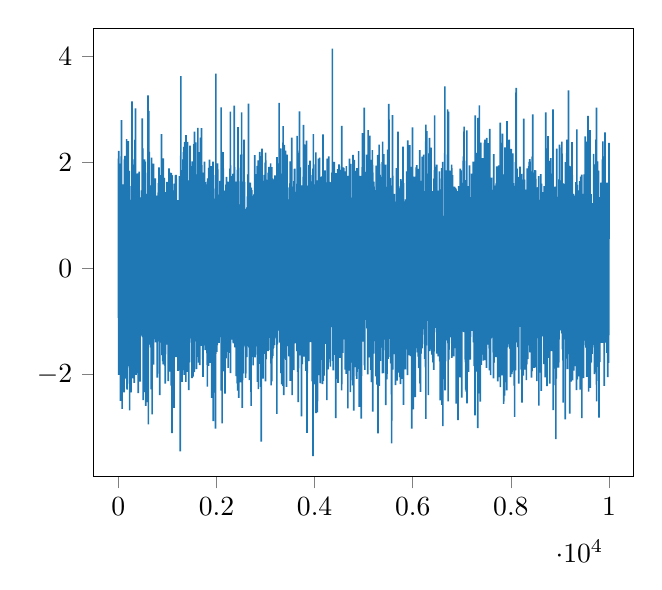 % This file was created by matplotlib2tikz v0.6.17.
\begin{tikzpicture}

\definecolor{color0}{rgb}{0.122,0.467,0.706}

\begin{axis}[
xmin=-499.95, xmax=10498.95,
ymin=-3.926, ymax=4.534,
tick align=outside,
tick pos=left,
x grid style={white!69.02!black},
y grid style={white!69.02!black}
]
\addplot [semithick, color0, forget plot]
table {%
0 1.063
1 0.042
2 0.665
3 -0.933
4 2.072
5 0.139
6 -2.007
7 2.22
8 0.984
9 -0.281
10 0.245
11 -0.247
12 0.66
13 -0.517
14 1.895
15 0.56
16 0.617
17 -0.082
18 -0.078
19 -0.803
20 -0.042
21 -0.934
22 0.333
23 0.6
24 -0.873
25 -0.131
26 -0.981
27 -1.96
28 0.66
29 0.584
30 -0.668
31 -1.205
32 0.623
33 0.683
34 -0.183
35 -0.199
36 0.471
37 -0.684
38 1.979
39 0.497
40 -0.63
41 -2.498
42 0.375
43 -1.885
44 0.808
45 -2.443
46 -1.057
47 1.211
48 0.368
49 -0.026
50 -0.009
51 1.596
52 -0.674
53 -0.731
54 0.048
55 1.923
56 -0.443
57 0.499
58 -1.458
59 2.117
60 0.69
61 -0.426
62 -0.051
63 2.8
64 -1.066
65 -1.025
66 0.133
67 -0.08
68 -1.323
69 0.564
70 -0.898
71 0.755
72 1.395
73 1.196
74 0.597
75 -0.259
76 -2.651
77 0.749
78 -0.037
79 -1.031
80 1.419
81 -0.875
82 1.141
83 0.007
84 -1.259
85 1.412
86 0.935
87 -0.731
88 0.891
89 -0.648
90 1.242
91 -1.561
92 0.58
93 1.062
94 1.126
95 0.752
96 -0.312
97 -0.678
98 0.24
99 1.055
100 0.466
101 -0.359
102 1.176
103 0.781
104 -0.768
105 1.587
106 -1.119
107 0.544
108 1.298
109 -0.945
110 -0.139
111 -1.223
112 -0.402
113 0.595
114 -0.798
115 -2.338
116 0.899
117 0.108
118 -0.55
119 -0.233
120 -0.208
121 -0.102
122 2.057
123 -0.199
124 0.567
125 0.324
126 0.169
127 0.109
128 0.665
129 1.192
130 1.072
131 0.678
132 0.063
133 1.211
134 2.124
135 0.738
136 0.328
137 -1.48
138 1.963
139 2.048
140 1.172
141 -1.351
142 -2.078
143 -1.341
144 -1.124
145 -1.105
146 -1.404
147 -0.396
148 -0.821
149 -0.624
150 -1.168
151 -0.794
152 -1.47
153 0.82
154 -0.036
155 -0.884
156 -0.184
157 -0.233
158 0.085
159 0.779
160 0.987
161 0.075
162 0.203
163 -0.042
164 0.803
165 1.633
166 -0.752
167 -0.473
168 -0.776
169 2.443
170 0.322
171 0.119
172 -0.572
173 -0.084
174 0.711
175 -0.265
176 -1.004
177 -2.254
178 -2.284
179 1.167
180 1.565
181 1.664
182 0.858
183 -2.17
184 -0.357
185 0.027
186 -0.848
187 0.925
188 1.295
189 0.819
190 -1.375
191 -0.653
192 0.257
193 0.699
194 0.966
195 -0.193
196 0.214
197 0.246
198 -0.127
199 -0.64
200 1.128
201 -0.203
202 2.403
203 -0.922
204 -0.954
205 0.086
206 -0.02
207 -0.94
208 -1.106
209 -1.487
210 0.153
211 0.745
212 1.04
213 -0.467
214 -0.463
215 0.646
216 0.656
217 -0.949
218 0.821
219 0.231
220 1.84
221 -0.912
222 1.498
223 -1.836
224 -0.725
225 -0.408
226 -1.867
227 0.549
228 -1.113
229 -2.676
230 0.317
231 -0.798
232 -1.027
233 -0.891
234 -0.407
235 -0.652
236 -0.123
237 0.51
238 0.8
239 -0.288
240 0.901
241 0.845
242 0.785
243 -0.683
244 0.287
245 -0.383
246 -1.016
247 -0.563
248 -0.648
249 -0.266
250 0.271
251 -0.327
252 1.297
253 -0.336
254 -1.196
255 -0.201
256 -0.618
257 -0.424
258 0.038
259 -2.339
260 -1.018
261 -0.172
262 0.532
263 -1.198
264 -1.349
265 -1.196
266 -1.117
267 0.204
268 1.555
269 0.025
270 -1.124
271 0.905
272 0.797
273 -0.7
274 1.02
275 2.116
276 0.669
277 0.494
278 1.008
279 3.156
280 -0.954
281 -2.019
282 1.614
283 -2.071
284 -0.877
285 1.224
286 0.332
287 -1.261
288 0.53
289 -0.278
290 -0.216
291 0.63
292 0.735
293 0.406
294 0.517
295 0.801
296 0.242
297 -0.441
298 0.232
299 -1.879
300 -0.618
301 1.132
302 -0.229
303 1.353
304 1.017
305 1.961
306 1.319
307 1.35
308 -0.489
309 -1.034
310 -0.476
311 1.9
312 -1.748
313 0.746
314 1.911
315 0.694
316 1.781
317 -1.739
318 -0.411
319 -1.247
320 -1.532
321 0.503
322 -2.156
323 -0.905
324 2.059
325 0.726
326 1.44
327 -0.83
328 -0.445
329 0.028
330 0.587
331 0.033
332 -0.683
333 -1.268
334 -0.276
335 2.132
336 2.429
337 0.258
338 0.192
339 1.822
340 -0.495
341 1.005
342 0.469
343 -1.004
344 -0.814
345 1.486
346 -0.983
347 1.609
348 -0.556
349 0.463
350 3.023
351 0.791
352 -1.691
353 0.551
354 0.056
355 -0.226
356 -0.51
357 1.148
358 0.602
359 0.575
360 -2.009
361 -0.126
362 -1.274
363 -0.356
364 0.628
365 -0.601
366 0.488
367 0.38
368 -1.975
369 0.872
370 -0.444
371 -0.452
372 0.862
373 -1.933
374 0.959
375 -0.223
376 0.319
377 1.172
378 1.174
379 1.788
380 -1.017
381 -0.203
382 0.259
383 -1.215
384 -1.176
385 -1.941
386 -1.107
387 -0.809
388 -1.045
389 0.619
390 -0.163
391 1.203
392 0.443
393 -0.04
394 -0.029
395 -0.918
396 -1.795
397 -1.492
398 -1.234
399 1.793
400 0.755
401 -0.137
402 -1.737
403 0.063
404 -2.352
405 0.336
406 0.324
407 1.232
408 -0.031
409 -0.403
410 -0.876
411 0.575
412 -0.224
413 -0.02
414 0.421
415 1.128
416 0.4
417 -0.27
418 0.469
419 -0.027
420 1.107
421 -0.886
422 1.827
423 -0.916
424 -0.359
425 0.448
426 0.597
427 -2.055
428 -0.026
429 0.794
430 0.465
431 -0.289
432 1.104
433 -1.503
434 0.294
435 -0.705
436 1.295
437 0.305
438 1.304
439 0.48
440 -2.136
441 0.023
442 0.98
443 0.138
444 0.734
445 -0.826
446 1.101
447 0.435
448 -0.202
449 -0.227
450 -0.613
451 -0.06
452 0.316
453 0.215
454 1.344
455 -0.175
456 0.138
457 -0.383
458 0.484
459 -1.027
460 0.211
461 -0.428
462 -0.615
463 -1.064
464 0.492
465 -0.767
466 0.796
467 -0.878
468 1.472
469 0.912
470 -1.14
471 -0.558
472 -0.491
473 0.619
474 -1.268
475 0.568
476 -1.121
477 -0.437
478 0.403
479 -0.647
480 -0.881
481 -1.265
482 -0.307
483 0.271
484 -0.2
485 0.257
486 0.595
487 0.607
488 2.834
489 1.138
490 -1.136
491 -0.8
492 -1.234
493 -1.296
494 1.275
495 0.294
496 -0.937
497 0.154
498 -0.174
499 2.266
500 -0.409
501 -0.44
502 -0.941
503 -0.149
504 0.049
505 -2.484
506 -1.213
507 -0.325
508 0.98
509 1.175
510 -0.232
511 -0.105
512 0.212
513 1.576
514 -0.408
515 -0.872
516 1.945
517 0.928
518 0.117
519 -0.033
520 -1.716
521 -0.58
522 -0.133
523 0.712
524 -1.339
525 -1.17
526 -2.333
527 -1.336
528 -0.427
529 1.975
530 -1.036
531 2.057
532 -0.972
533 1.978
534 1.725
535 0.25
536 -1.804
537 0.324
538 1.268
539 1.525
540 -0.279
541 0.488
542 0.533
543 1.789
544 0.761
545 -0.531
546 -0.229
547 0.935
548 1.012
549 2.017
550 0.881
551 -0.203
552 -0.369
553 -0.176
554 -1.322
555 0.509
556 0.578
557 -2.591
558 0.28
559 1.197
560 1.406
561 -1.719
562 0.081
563 -0.174
564 0.62
565 0.522
566 1.002
567 0.362
568 0.032
569 -0.342
570 0.965
571 -1.482
572 -0.256
573 -0.307
574 0.434
575 0.044
576 -0.514
577 -0.759
578 -2.263
579 1.263
580 -0.862
581 -1.704
582 -0.115
583 0.419
584 -0.802
585 -0.737
586 -0.249
587 -1.404
588 0.092
589 -0.579
590 1.359
591 0.861
592 -0.776
593 -0.828
594 0.449
595 0.864
596 1.806
597 1.595
598 -0.929
599 0.436
600 -2.519
601 0.547
602 -1.512
603 -0.704
604 3.265
605 0.151
606 -0.678
607 0.633
608 -0.407
609 -0.012
610 -0.313
611 -2.94
612 -0.51
613 -0.474
614 1.017
615 -0.431
616 -0.372
617 -0.882
618 -1.416
619 1.942
620 2.976
621 -0.244
622 -0.614
623 -0.615
624 -0.839
625 -1.437
626 1.337
627 0.256
628 1.12
629 0.846
630 0.862
631 -0.736
632 2.2
633 -0.159
634 1.133
635 0.613
636 0.612
637 -0.976
638 -0.137
639 0.786
640 -0.432
641 0.339
642 -0.791
643 -1.27
644 -0.04
645 1.347
646 -0.414
647 0.255
648 -0.598
649 1.231
650 1.326
651 -0.822
652 -1.136
653 -0.582
654 1.569
655 -0.595
656 -1.048
657 -1.486
658 0.142
659 -0.349
660 0.113
661 0.84
662 -0.323
663 0.749
664 -0.82
665 -0.954
666 -0.478
667 -2.28
668 -1.756
669 -0.767
670 -0.147
671 -0.811
672 -1.05
673 0.475
674 -1.291
675 -0.481
676 -0.537
677 2.091
678 0.635
679 -0.287
680 -1.525
681 -0.742
682 0.868
683 -0.085
684 -0.668
685 0.006
686 0.435
687 -0.231
688 -2.753
689 0.642
690 0.999
691 -1.107
692 0.663
693 1.832
694 1.129
695 0.02
696 -1.683
697 0.811
698 0.281
699 0.733
700 0.989
701 0.478
702 -0.777
703 -1.775
704 -0.084
705 -0.587
706 -1.425
707 0.662
708 1.252
709 1.052
710 -1.758
711 -1.041
712 1.115
713 0.389
714 -0.177
715 1.979
716 -0.602
717 -1.816
718 1.917
719 1.624
720 0.285
721 -0.918
722 0.534
723 0.349
724 -0.364
725 0.663
726 -0.082
727 -1.006
728 0.297
729 -0.754
730 0.015
731 -0.809
732 -0.777
733 0.684
734 -1.119
735 -0.505
736 -1.249
737 0.318
738 -0.08
739 -0.343
740 0.787
741 -0.093
742 -0.929
743 0.041
744 0.307
745 -1.334
746 1.205
747 0.722
748 -0.133
749 0.774
750 -1.286
751 1.702
752 1.025
753 0.894
754 -1.119
755 1.228
756 -0.214
757 -0.823
758 -0.242
759 -1.392
760 0.189
761 -1.153
762 -0.05
763 0.281
764 0.056
765 -0.441
766 -0.384
767 0.536
768 1.006
769 -0.672
770 1.071
771 -0.063
772 -0.439
773 0.608
774 0.09
775 -0.037
776 -0.28
777 -0.209
778 0.993
779 -1.142
780 0.63
781 -1.268
782 -1.022
783 -0.675
784 1.377
785 0.886
786 1.066
787 0.899
788 -0.326
789 0.302
790 -0.329
791 -2.057
792 -0.483
793 0.636
794 -0.394
795 0.993
796 1.278
797 -0.467
798 0.519
799 0.206
800 0.728
801 -0.375
802 0.958
803 0.229
804 -0.236
805 0.329
806 -0.064
807 -0.861
808 -0.296
809 -0.625
810 0.426
811 0.83
812 0.613
813 1.43
814 0.967
815 -0.447
816 1.612
817 -0.875
818 -0.369
819 -0.219
820 -1.3
821 -0.493
822 -0.676
823 0.702
824 -0.279
825 -0.432
826 1.821
827 0.219
828 1.907
829 -1.374
830 -0.599
831 0.248
832 0.426
833 -0.273
834 0.262
835 1.352
836 0.466
837 0.69
838 0.863
839 -0.786
840 -2.299
841 -0.281
842 -0.949
843 -2.388
844 -0.493
845 0.257
846 1.763
847 -0.791
848 1.42
849 -0.289
850 -0.505
851 0.781
852 0.268
853 -0.326
854 -0.523
855 1.58
856 -1.356
857 0.229
858 -0.188
859 -8.299e-06
860 -0.079
861 -0.19
862 0.619
863 0.867
864 0.928
865 -0.928
866 -0.014
867 -0.28
868 0.723
869 -0.228
870 0.215
871 -0.008
872 0.019
873 -0.71
874 -0.517
875 -0.372
876 -0.541
877 -0.614
878 0.842
879 0.041
880 2.538
881 0.434
882 -1.399
883 0.021
884 -0.399
885 1.414
886 -1.636
887 0.192
888 0.108
889 -0.783
890 -0.028
891 0.789
892 1.948
893 -0.299
894 -0.207
895 -0.189
896 0.474
897 0.397
898 0.554
899 0.445
900 0.552
901 -0.111
902 -0.581
903 -1.211
904 -1.75
905 0.52
906 0.153
907 -0.856
908 0.016
909 -0.957
910 0.889
911 0.522
912 1.55
913 -0.841
914 0.552
915 0.199
916 -1.811
917 2.076
918 -1.235
919 0.163
920 -0.775
921 0.759
922 1.145
923 0.046
924 -1.274
925 0.062
926 -1.617
927 -0.743
928 -0.545
929 -1.377
930 1.649
931 -0.795
932 0.817
933 0.215
934 1.709
935 0.368
936 -0.023
937 0.301
938 -1.255
939 -0.336
940 0.371
941 -0.137
942 -0.505
943 0.584
944 -1.477
945 -1.831
946 0.545
947 -0.307
948 -0.318
949 -0.401
950 -0.442
951 -0.243
952 -1.56
953 0.294
954 0.245
955 -2.172
956 1.345
957 0.155
958 -0.473
959 0.092
960 -0.125
961 -0.393
962 -1.615
963 -1.54
964 -0.16
965 1.44
966 -0.324
967 -0.775
968 0.938
969 0.489
970 0.818
971 -0.329
972 0.335
973 0.281
974 -0.95
975 -0.539
976 0.084
977 0.882
978 -0.221
979 -0.676
980 -0.296
981 0.005
982 -0.202
983 0.898
984 -0.071
985 -1.437
986 -0.815
987 -0.524
988 0.287
989 -0.186
990 -1.133
991 1.633
992 0.875
993 -1.175
994 0.122
995 -0.863
996 -1.292
997 1.022
998 -0.145
999 -0.681
1000 0.721
1001 -0.44
1002 -0.656
1003 -1.308
1004 -1.371
1005 -1.304
1006 -0.375
1007 -0.033
1008 0.374
1009 0.782
1010 0.079
1011 -0.118
1012 -1.252
1013 1.008
1014 -0.211
1015 0.363
1016 -2.127
1017 -0.207
1018 0.216
1019 0.661
1020 1.071
1021 -0.594
1022 -0.505
1023 1.596
1024 0.508
1025 0.447
1026 0.77
1027 -0.748
1028 -0.189
1029 -1.311
1030 -0.757
1031 0.253
1032 0.837
1033 1.891
1034 -1.484
1035 -0.532
1036 -0.923
1037 0.034
1038 -0.946
1039 -1.209
1040 0.598
1041 -0.563
1042 0.11
1043 -1.327
1044 -1.036
1045 0.523
1046 -0.427
1047 1.336
1048 0.614
1049 0.022
1050 -0.036
1051 0.055
1052 -1.216
1053 0.743
1054 -0.197
1055 -0.611
1056 -0.622
1057 -0.272
1058 -1.946
1059 -0.406
1060 1.779
1061 0.474
1062 -0.858
1063 0.832
1064 0.339
1065 1.808
1066 -1.36
1067 0.283
1068 -1.026
1069 -1.355
1070 -0.853
1071 -1.523
1072 0.019
1073 -0.13
1074 -0.17
1075 -0.37
1076 -2.209
1077 0.799
1078 0.86
1079 0.251
1080 0.31
1081 1.801
1082 0.24
1083 -0.386
1084 0.004
1085 1.499
1086 -0.528
1087 0.367
1088 0.173
1089 1.764
1090 1.671
1091 0.044
1092 -3.107
1093 -2.497
1094 1.757
1095 1.536
1096 -1.72
1097 1.232
1098 -0.413
1099 0.131
1100 -0.702
1101 0.803
1102 -0.344
1103 0.737
1104 0.37
1105 1.403
1106 -0.79
1107 -2.276
1108 -1.363
1109 0.623
1110 -0.321
1111 0.577
1112 1.199
1113 -0.199
1114 0.344
1115 -1.176
1116 0.387
1117 0.241
1118 -0.305
1119 0.385
1120 1.152
1121 -0.651
1122 0.923
1123 -1.973
1124 -0.557
1125 0.129
1126 -0.241
1127 -0.261
1128 0.065
1129 -0.676
1130 -0.22
1131 0.154
1132 -1.014
1133 -0.61
1134 -2.632
1135 1.472
1136 1.137
1137 1.603
1138 -1.345
1139 -0.977
1140 0.539
1141 -1.186
1142 -1.276
1143 -0.806
1144 -0.533
1145 -0.199
1146 0.253
1147 0.692
1148 0.494
1149 0.464
1150 -0.596
1151 -0.573
1152 0.506
1153 1.252
1154 0.42
1155 0.645
1156 0.562
1157 -0.541
1158 -0.275
1159 0.209
1160 -1.506
1161 1.759
1162 1.194
1163 0.806
1164 -0.384
1165 0.949
1166 -1.66
1167 0.876
1168 -0.153
1169 0.605
1170 0.21
1171 0.579
1172 1.219
1173 1.766
1174 -0.629
1175 -1.671
1176 -0.565
1177 0.058
1178 -0.153
1179 -0.482
1180 -1.313
1181 0.417
1182 1.694
1183 -0.61
1184 -0.505
1185 -0.562
1186 0.772
1187 0.629
1188 -0.872
1189 0.217
1190 -0.605
1191 1.262
1192 0.913
1193 0.682
1194 -0.156
1195 -0.162
1196 -0.217
1197 -0.04
1198 0.312
1199 0.467
1200 0.661
1201 -0.249
1202 0.976
1203 -0.629
1204 0.074
1205 1.226
1206 -1.435
1207 -1.072
1208 1.175
1209 0.076
1210 1.127
1211 -0.171
1212 1.292
1213 -0.557
1214 -1.933
1215 0.735
1216 -1.844
1217 0.137
1218 -0.308
1219 -0.471
1220 -0.963
1221 -0.106
1222 -0.493
1223 -0.023
1224 -0.344
1225 -1.409
1226 0.305
1227 0.454
1228 -0.006
1229 1.14
1230 0.284
1231 0.557
1232 -1.922
1233 0.087
1234 0.193
1235 -0.685
1236 -0.13
1237 -0.239
1238 0.502
1239 -0.822
1240 -0.483
1241 1.08
1242 -0.078
1243 1.743
1244 -1.124
1245 0.021
1246 0.701
1247 -0.175
1248 -0.717
1249 0.911
1250 0.131
1251 1.096
1252 0.333
1253 -0.086
1254 0.963
1255 -0.049
1256 0.553
1257 0.614
1258 0.038
1259 -0.496
1260 1.337
1261 -3.453
1262 -0.204
1263 -0.815
1264 1.089
1265 0.102
1266 0.773
1267 -1.1
1268 -0.351
1269 0.944
1270 0.026
1271 2.13
1272 -1.438
1273 0.603
1274 3.632
1275 1.184
1276 0.325
1277 -0.231
1278 1.531
1279 0.1
1280 -1.317
1281 -1.407
1282 -0.194
1283 -1.403
1284 1.831
1285 1.499
1286 -0.939
1287 -1.694
1288 0.215
1289 -0.61
1290 0.278
1291 -1.42
1292 1.72
1293 -1.362
1294 0.165
1295 -0.074
1296 -0.216
1297 -0.911
1298 -0.972
1299 -2.139
1300 0.512
1301 0.634
1302 0.341
1303 -0.217
1304 1.165
1305 -1.117
1306 -0.351
1307 -0.725
1308 -0.085
1309 -0.355
1310 -1.05
1311 1.03
1312 0.309
1313 0.548
1314 0.49
1315 2.06
1316 0.089
1317 0.412
1318 -1.25
1319 -0.873
1320 -1.114
1321 0.409
1322 0.093
1323 1.434
1324 0.346
1325 -1.905
1326 2.194
1327 0.38
1328 -0.198
1329 -0.609
1330 -0.131
1331 -1.918
1332 -0.43
1333 1.018
1334 -0.622
1335 0.18
1336 0.684
1337 0.165
1338 2.295
1339 0.121
1340 -0.863
1341 0.321
1342 0.39
1343 -2.006
1344 0.728
1345 -0.787
1346 0.58
1347 1.701
1348 -0.737
1349 0.089
1350 1.966
1351 0.587
1352 2.39
1353 -1.149
1354 -0.989
1355 0.217
1356 -0.593
1357 -0.067
1358 -1.153
1359 1.182
1360 1.824
1361 0.235
1362 0.967
1363 0.732
1364 0.677
1365 0.088
1366 -1.746
1367 -0.349
1368 -0.222
1369 -0.182
1370 0.682
1371 -0.102
1372 0.526
1373 -1.41
1374 1.231
1375 0.161
1376 -2.141
1377 0.518
1378 -0.152
1379 2.518
1380 -0.124
1381 1.674
1382 0.504
1383 -0.046
1384 -1.428
1385 0.783
1386 -1.645
1387 -0.336
1388 -0.673
1389 0.826
1390 1.518
1391 0.104
1392 0.401
1393 0.456
1394 -1.127
1395 -0.837
1396 -0.439
1397 0.542
1398 -1.666
1399 0.884
1400 -0.939
1401 -0.387
1402 -1.258
1403 -1.029
1404 -1.186
1405 1.967
1406 -1.951
1407 -0.754
1408 0.994
1409 0.215
1410 2.39
1411 0.116
1412 0.524
1413 0.285
1414 0.21
1415 0.109
1416 0.07
1417 -0.279
1418 0.259
1419 1.1
1420 1.034
1421 -0.378
1422 0.49
1423 -0.26
1424 -0.682
1425 -0.453
1426 1.664
1427 -1.193
1428 -0.066
1429 0.96
1430 0.515
1431 -0.054
1432 0.908
1433 -0.18
1434 0.692
1435 -2.297
1436 -0.317
1437 -0.064
1438 -0.692
1439 -0.068
1440 -0.139
1441 0.771
1442 0.016
1443 -0.411
1444 0.121
1445 1.072
1446 1.071
1447 -0.445
1448 0.986
1449 -1.71
1450 0.322
1451 -0.093
1452 -1.77
1453 1.119
1454 -0.407
1455 1.348
1456 0.652
1457 1.769
1458 -1.144
1459 2.318
1460 1.5
1461 -0.487
1462 -0.688
1463 1.276
1464 0.958
1465 1.413
1466 0.193
1467 0.369
1468 0.7
1469 1.499
1470 1.316
1471 1.188
1472 -0.853
1473 0.041
1474 -1.096
1475 0.634
1476 0.878
1477 -0.589
1478 1.376
1479 -1.318
1480 0.127
1481 0.866
1482 -0.234
1483 1.933
1484 0.288
1485 -0.541
1486 -0.254
1487 -0.378
1488 -1.143
1489 0.995
1490 0.387
1491 -0.456
1492 -0.658
1493 -1.397
1494 -0.394
1495 -0.739
1496 1.071
1497 0.945
1498 -1.269
1499 -0.872
1500 -2.069
1501 0.214
1502 0.205
1503 -0.405
1504 0.49
1505 2.022
1506 1.426
1507 0.063
1508 0.006
1509 0.501
1510 -0.673
1511 -0.243
1512 0.516
1513 0.695
1514 -0.472
1515 0.043
1516 0.67
1517 -0.681
1518 -1.165
1519 0.622
1520 -2.042
1521 1.804
1522 0.01
1523 -0.887
1524 -1.595
1525 1.129
1526 -1.054
1527 -0.161
1528 -0.183
1529 -1.226
1530 0.219
1531 0.847
1532 -0.469
1533 1.405
1534 -1.661
1535 -0.215
1536 -0.136
1537 0.67
1538 -0.439
1539 -0.732
1540 2.349
1541 -0.57
1542 1.109
1543 -0.454
1544 -0.481
1545 0.42
1546 -0.311
1547 -1.956
1548 0.704
1549 1.612
1550 -0.423
1551 0.659
1552 -0.108
1553 2.585
1554 0.368
1555 0.682
1556 -1.374
1557 -0.435
1558 0.836
1559 -0.264
1560 1.647
1561 -1.245
1562 -0.075
1563 1.007
1564 -1.182
1565 -0.017
1566 0.334
1567 -0.441
1568 -0.37
1569 1.178
1570 0.847
1571 -0.48
1572 1.729
1573 1.62
1574 1.39
1575 0.938
1576 0.057
1577 2.378
1578 1.296
1579 0.825
1580 0.882
1581 -0.019
1582 0.269
1583 -0.3
1584 -0.176
1585 -0.545
1586 0.06
1587 1.361
1588 -0.31
1589 -0.369
1590 1.309
1591 -1.899
1592 0.992
1593 -1.087
1594 1.778
1595 0.137
1596 -0.008
1597 -0.107
1598 -0.504
1599 -1.377
1600 -1.668
1601 -0.962
1602 -0.448
1603 1.1
1604 -0.945
1605 0.693
1606 0.444
1607 -0.844
1608 0.167
1609 -1.546
1610 0.644
1611 -1.45
1612 -0.978
1613 -1.042
1614 -0.933
1615 0.573
1616 -1.306
1617 0.457
1618 0.504
1619 -0.032
1620 2.655
1621 0.501
1622 0.838
1623 -0.906
1624 -0.454
1625 1.224
1626 1.856
1627 -0.873
1628 1.634
1629 0.439
1630 -0.819
1631 0.513
1632 0.231
1633 1.256
1634 0.417
1635 1.247
1636 -1.775
1637 0.173
1638 -1.118
1639 -0.356
1640 0.688
1641 -0.937
1642 1.019
1643 2.091
1644 -0.794
1645 -0.136
1646 1.089
1647 0.448
1648 2.194
1649 0.913
1650 -1.155
1651 0.091
1652 1.582
1653 -0.572
1654 0.676
1655 -0.406
1656 -0.226
1657 0.03
1658 0.267
1659 -0.444
1660 -1.824
1661 -0.53
1662 -0.149
1663 1.09
1664 0.671
1665 1.413
1666 0.1
1667 0.271
1668 0.667
1669 -0.621
1670 -0.118
1671 0.136
1672 -0.465
1673 -1.113
1674 1.157
1675 2.471
1676 -0.773
1677 -0.608
1678 -0.251
1679 0.005
1680 -0.008
1681 1.482
1682 0.376
1683 -1.462
1684 -0.887
1685 -0.018
1686 0.379
1687 -0.105
1688 -0.501
1689 -0.101
1690 -1.345
1691 0.757
1692 -0.025
1693 -0.111
1694 2.647
1695 0.086
1696 0.256
1697 0.906
1698 0.313
1699 1.951
1700 -0.525
1701 1.357
1702 0.072
1703 -0.957
1704 1.467
1705 -0.476
1706 0.284
1707 -0.465
1708 -1.209
1709 0.862
1710 1.403
1711 -0.875
1712 -0.989
1713 -1.459
1714 0.331
1715 1.113
1716 -1.33
1717 -1.715
1718 0.799
1719 1.345
1720 0.265
1721 0.968
1722 0.494
1723 -0.783
1724 1.176
1725 -2.047
1726 0.038
1727 -0.647
1728 0.119
1729 -0.481
1730 0.897
1731 -0.194
1732 0.911
1733 -0.494
1734 1.809
1735 0.438
1736 0.415
1737 -0.621
1738 0.389
1739 0.617
1740 -0.671
1741 -1.451
1742 -1.283
1743 -0.796
1744 0.1
1745 -0.871
1746 1.489
1747 0.823
1748 1.661
1749 0.818
1750 0.196
1751 -1.292
1752 0.969
1753 -0.275
1754 2.018
1755 1.366
1756 -0.939
1757 0.9
1758 1.395
1759 -0.063
1760 0.766
1761 0.759
1762 -0.973
1763 -0.406
1764 -0.508
1765 1.277
1766 -1.335
1767 -0.274
1768 -1.541
1769 -0.793
1770 -0.452
1771 1.63
1772 -1.048
1773 0.946
1774 -1.359
1775 -0.104
1776 -0.504
1777 0.143
1778 0.402
1779 0.346
1780 0.394
1781 -0.679
1782 1.212
1783 0.689
1784 -0.769
1785 -0.375
1786 -1.001
1787 0.019
1788 0.369
1789 0.124
1790 1.225
1791 -0.957
1792 0.178
1793 0.688
1794 -0.8
1795 -0.791
1796 0.862
1797 0.089
1798 0.768
1799 -0.88
1800 1.586
1801 0.234
1802 -1.148
1803 -1.597
1804 1.584
1805 0.056
1806 0.578
1807 -0.213
1808 -0.9
1809 0.389
1810 -0.704
1811 -1.483
1812 0.45
1813 -1.812
1814 -2.23
1815 0.611
1816 1.645
1817 -1.157
1818 0.755
1819 1.701
1820 0.515
1821 -0.888
1822 0.183
1823 -0.942
1824 0.882
1825 0.296
1826 0.103
1827 -1.562
1828 -0.282
1829 0.297
1830 -1.16
1831 -0.043
1832 0.112
1833 -0.027
1834 0.358
1835 -0.392
1836 -0.478
1837 -1.836
1838 0.035
1839 -0.321
1840 0.47
1841 0.136
1842 1.901
1843 -0.718
1844 0.5
1845 -1.695
1846 0.65
1847 1.682
1848 0.125
1849 -0.115
1850 0.275
1851 0.193
1852 -0.296
1853 -1.624
1854 -0.028
1855 -0.69
1856 1.745
1857 2.056
1858 -0.651
1859 1.022
1860 -0.928
1861 -1.235
1862 -0.49
1863 0.996
1864 -0.518
1865 -0.518
1866 0.737
1867 0.13
1868 1.747
1869 0.119
1870 -1.779
1871 0.346
1872 -1.646
1873 1.182
1874 -0.216
1875 0.328
1876 0.497
1877 -0.735
1878 1.625
1879 -0.465
1880 -0.422
1881 -0.146
1882 -0.371
1883 0.602
1884 1.101
1885 0.501
1886 -1.116
1887 0.594
1888 0.556
1889 1.166
1890 -0.77
1891 0.265
1892 0.228
1893 1.933
1894 0.308
1895 -0.183
1896 0.482
1897 1.214
1898 -0.272
1899 1.731
1900 0.567
1901 0.263
1902 -2.44
1903 0.385
1904 1.463
1905 1.224
1906 -0.293
1907 -2.302
1908 0.619
1909 0.802
1910 0.311
1911 -0.345
1912 -1.356
1913 -0.428
1914 -0.137
1915 1.533
1916 -0.031
1917 0.865
1918 -0.785
1919 -0.825
1920 -0.958
1921 -0.136
1922 -0.245
1923 0.718
1924 -0.536
1925 1.497
1926 0.703
1927 0.799
1928 2.018
1929 0.507
1930 1.152
1931 -0.394
1932 1.608
1933 -1.745
1934 1.01
1935 -2.88
1936 -0.187
1937 1.147
1938 -0.947
1939 -0.315
1940 -2.32
1941 -0.781
1942 0.71
1943 -0.859
1944 1.31
1945 0.235
1946 0.409
1947 -1.259
1948 -0.322
1949 1.317
1950 0.55
1951 0.039
1952 1.311
1953 1.205
1954 -0.189
1955 -0.721
1956 0.69
1957 -0.121
1958 -1.585
1959 -0.664
1960 0.851
1961 0.553
1962 -0.47
1963 -0.446
1964 -0.469
1965 -0.385
1966 -0.916
1967 -2.343
1968 -2.285
1969 -0.227
1970 -0.144
1971 -0.317
1972 1.085
1973 -0.718
1974 -0.992
1975 -1.821
1976 -0.816
1977 -0.447
1978 1.764
1979 1.51
1980 -0.409
1981 -3.021
1982 -0.705
1983 -1.609
1984 -1.21
1985 0.47
1986 -1.302
1987 3.675
1988 0.367
1989 -0.663
1990 -0.495
1991 -0.167
1992 1.24
1993 -0.81
1994 -1.414
1995 -0.977
1996 -0.128
1997 -0.006
1998 -0.18
1999 0.798
2000 -0.244
2001 -1.185
2002 0.442
2003 -0.749
2004 1.039
2005 -0.439
2006 -0.599
2007 -1.571
2008 0.608
2009 0.27
2010 -0.14
2011 -0.938
2012 0.232
2013 0.108
2014 -0.28
2015 -0.741
2016 -0.408
2017 -1.448
2018 0.975
2019 1.576
2020 -0.684
2021 -1.246
2022 0.114
2023 1.985
2024 -0.223
2025 1.869
2026 -1.17
2027 -0.456
2028 1.164
2029 -0.415
2030 0.861
2031 -0.77
2032 0.927
2033 0.27
2034 0.934
2035 -0.197
2036 0.385
2037 0.247
2038 -0.174
2039 -0.204
2040 0.279
2041 1.246
2042 -0.68
2043 0.574
2044 0.255
2045 -0.772
2046 -0.446
2047 -0.419
2048 0.334
2049 -0.779
2050 0.703
2051 -0.611
2052 0.67
2053 -0.838
2054 -1.403
2055 0.421
2056 -1.296
2057 1.063
2058 -0.64
2059 0.208
2060 0.242
2061 -0.066
2062 -0.178
2063 -0.105
2064 -0.849
2065 0.921
2066 -0.144
2067 0.46
2068 1.655
2069 0.881
2070 -0.048
2071 -0.681
2072 -0.213
2073 0.242
2074 -0.265
2075 1.34
2076 -0.598
2077 0.88
2078 0.437
2079 0.352
2080 -0.435
2081 0.6
2082 1.548
2083 0.515
2084 -1.021
2085 0.769
2086 0.784
2087 1.27
2088 0.826
2089 -1.191
2090 -0.104
2091 -0.201
2092 -0.632
2093 1.035
2094 3.04
2095 -2.303
2096 2.231
2097 -0.915
2098 -0.782
2099 -1.334
2100 -0.738
2101 -1.569
2102 1.042
2103 1.416
2104 -0.365
2105 0.123
2106 -0.987
2107 1.078
2108 -1.134
2109 0.108
2110 -1.332
2111 -1.013
2112 0.677
2113 1.052
2114 -0.823
2115 -2.923
2116 -0.069
2117 -0.362
2118 2.012
2119 -0.083
2120 -0.161
2121 -0.983
2122 -0.643
2123 -1.09
2124 0.326
2125 0.161
2126 0.877
2127 -0.4
2128 1.169
2129 0.746
2130 0.748
2131 -0.336
2132 -0.192
2133 1.815
2134 1.486
2135 2.196
2136 -1.545
2137 -0.862
2138 -0.44
2139 -0.182
2140 1.889
2141 0.627
2142 -1.942
2143 -0.701
2144 0.888
2145 -0.941
2146 -0.777
2147 -0.386
2148 -0.876
2149 0.443
2150 -0.675
2151 -1.149
2152 0.357
2153 -0.651
2154 -1.423
2155 0.319
2156 -0.023
2157 -1.343
2158 -0.883
2159 0.297
2160 0.662
2161 0.535
2162 0.255
2163 0.345
2164 -0.95
2165 -0.335
2166 -1.017
2167 -0.331
2168 0.6
2169 -0.788
2170 -1.424
2171 -1.046
2172 -2.361
2173 -0.568
2174 1.317
2175 1.468
2176 -1.967
2177 0.706
2178 -0.969
2179 0.298
2180 -1.46
2181 0.171
2182 -0.866
2183 0.296
2184 1.386
2185 0.535
2186 0.753
2187 1.328
2188 -0.203
2189 -0.045
2190 -0.063
2191 -1.553
2192 -1.695
2193 1.581
2194 -1.032
2195 1.223
2196 0.838
2197 -0.156
2198 0.808
2199 -0.404
2200 1.096
2201 1.006
2202 0.174
2203 0.94
2204 1.73
2205 0.186
2206 0.31
2207 -0.502
2208 1.067
2209 -1.113
2210 0.47
2211 -0.942
2212 -0.842
2213 0.18
2214 -0.383
2215 -0.461
2216 0.153
2217 -0.836
2218 1.298
2219 0.139
2220 0.479
2221 -1.291
2222 -0.085
2223 0.399
2224 1.122
2225 -1.572
2226 -0.609
2227 1.618
2228 -0.468
2229 -0.203
2230 0.535
2231 -1.44
2232 -0.757
2233 -0.505
2234 -0.935
2235 -0.719
2236 0.433
2237 -1.876
2238 -0.397
2239 1.641
2240 1.309
2241 0.454
2242 -0.025
2243 0.19
2244 -1.543
2245 -0.298
2246 0.822
2247 0.739
2248 -0.517
2249 0.655
2250 -0.302
2251 0.004
2252 0.297
2253 0.16
2254 -1.055
2255 -0.319
2256 -0.438
2257 1.481
2258 -0.594
2259 0.762
2260 -0.516
2261 0.275
2262 -0.804
2263 0.378
2264 1.55
2265 -0.606
2266 -1.592
2267 0.685
2268 -0.099
2269 0.261
2270 0.068
2271 0.721
2272 1.15
2273 0.186
2274 1.885
2275 0.076
2276 1.321
2277 -0.722
2278 0.405
2279 1.639
2280 -0.83
2281 0.493
2282 -0.528
2283 2.962
2284 -1.972
2285 -0.957
2286 -0.357
2287 1.944
2288 -1.121
2289 -1.112
2290 -0.896
2291 0.895
2292 0.589
2293 0.897
2294 0.09
2295 0.177
2296 -0.369
2297 0.588
2298 0.721
2299 -1.34
2300 -0.818
2301 0.127
2302 1.59
2303 1.44
2304 -0.132
2305 0.611
2306 -0.471
2307 0.414
2308 -0.875
2309 -0.816
2310 0.407
2311 0.253
2312 -1.317
2313 -1.284
2314 -0.257
2315 0.703
2316 0.173
2317 -1.135
2318 -0.71
2319 -0.086
2320 -0.243
2321 0.855
2322 1.12
2323 1.055
2324 1.156
2325 -0.019
2326 0.639
2327 1.742
2328 -1.053
2329 -1.152
2330 -1.052
2331 0.098
2332 -0.784
2333 0.259
2334 -0.904
2335 -1.025
2336 1.786
2337 -0.473
2338 1.157
2339 -0.601
2340 0.991
2341 -0.384
2342 -1.107
2343 -1.415
2344 0.746
2345 1.074
2346 1.79
2347 1.086
2348 1.064
2349 0.772
2350 -0.752
2351 -1.162
2352 -0.528
2353 -0.037
2354 1.137
2355 0.19
2356 1.289
2357 0.666
2358 -0.722
2359 -0.88
2360 -0.804
2361 -0.554
2362 3.073
2363 0.683
2364 0.133
2365 1.297
2366 -0.003
2367 1.914
2368 -1.005
2369 1.441
2370 0.058
2371 -0.18
2372 -0.431
2373 0.196
2374 -1.49
2375 -0.15
2376 0.216
2377 0.677
2378 -0.898
2379 -0.147
2380 0.406
2381 0.311
2382 0.914
2383 -0.142
2384 0.357
2385 1.157
2386 0.105
2387 1.638
2388 0.554
2389 1.614
2390 0.963
2391 -1.453
2392 0.175
2393 0.45
2394 0.544
2395 1.133
2396 0.277
2397 0.675
2398 0.6
2399 -0.662
2400 -0.74
2401 -1.326
2402 -2.03
2403 1.057
2404 -0.07
2405 -1.182
2406 -0.057
2407 -0.473
2408 0.853
2409 0.679
2410 0.425
2411 -0.8
2412 1.397
2413 -0.122
2414 0.109
2415 0.488
2416 0.303
2417 0.258
2418 -0.581
2419 0.858
2420 0.3
2421 -0.654
2422 0.002
2423 -2.169
2424 -0.899
2425 -0.156
2426 1.115
2427 -0.087
2428 -0.533
2429 1.866
2430 1.04
2431 -1.107
2432 -2.305
2433 -0.735
2434 -0.705
2435 1.821
2436 1.168
2437 2.67
2438 -0.795
2439 0.38
2440 -1.607
2441 -0.717
2442 -0.037
2443 0.463
2444 0.601
2445 0.647
2446 1.899
2447 0.853
2448 -0.606
2449 0.532
2450 -0.207
2451 -0.59
2452 0.028
2453 -0.603
2454 -2.443
2455 -0.768
2456 -0.372
2457 0.542
2458 0.643
2459 0.615
2460 -0.074
2461 -0.851
2462 0.744
2463 -0.268
2464 -0.564
2465 -1.355
2466 1.017
2467 1.141
2468 0.094
2469 -0.002
2470 -0.14
2471 -1.015
2472 -1.269
2473 1.079
2474 0.316
2475 -0.139
2476 1.212
2477 -0.799
2478 0.498
2479 -1.122
2480 0.64
2481 -0.395
2482 -0.396
2483 -2.009
2484 -0.333
2485 -2.149
2486 1.646
2487 1.099
2488 -0.412
2489 -0.002
2490 0.297
2491 2.151
2492 0.214
2493 0.276
2494 -0.68
2495 0.159
2496 0.325
2497 0.751
2498 -0.057
2499 0.103
2500 0.341
2501 -0.231
2502 -0.418
2503 0.011
2504 1.367
2505 -0.383
2506 -0.368
2507 -1.631
2508 0.086
2509 -1.126
2510 0.359
2511 -1.599
2512 2.944
2513 0.424
2514 0.561
2515 -1.514
2516 0.787
2517 -1.776
2518 1.638
2519 -1.18
2520 -0.741
2521 0.331
2522 1.34
2523 -1.507
2524 -0.636
2525 -2.631
2526 0.523
2527 0.796
2528 0.73
2529 -1.21
2530 -0.596
2531 0.019
2532 -2.108
2533 1.446
2534 0.317
2535 -0.262
2536 -1.925
2537 -0.263
2538 0.546
2539 -0.643
2540 -0.648
2541 -0.306
2542 1.44
2543 -0.613
2544 -0.328
2545 1.1
2546 0.879
2547 -1.977
2548 0.19
2549 -0.835
2550 0.108
2551 -1.482
2552 2.153
2553 -0.015
2554 0.133
2555 -0.144
2556 1.16
2557 0.113
2558 0.915
2559 2.434
2560 1.394
2561 -0.725
2562 -1.104
2563 0.57
2564 1.313
2565 -1.453
2566 0.124
2567 -0.684
2568 0.496
2569 1.496
2570 1.568
2571 1.635
2572 0.262
2573 1.355
2574 0.819
2575 -0.969
2576 0.889
2577 0.026
2578 0.7
2579 0.287
2580 1.127
2581 0.063
2582 -1.052
2583 0.067
2584 -1.321
2585 0.652
2586 -0.626
2587 0.243
2588 0.781
2589 0.695
2590 1.074
2591 0.461
2592 0.955
2593 -2.065
2594 -0.25
2595 -1.095
2596 -0.758
2597 -1.977
2598 0.637
2599 0.471
2600 0.748
2601 -0.101
2602 -0.402
2603 -0.094
2604 0.339
2605 0.614
2606 -0.569
2607 0.111
2608 1.027
2609 -0.13
2610 0.592
2611 0.163
2612 -1.539
2613 0.429
2614 0.589
2615 -0.641
2616 -0.252
2617 -1.674
2618 -1.495
2619 -0.763
2620 0.31
2621 -0.934
2622 0.637
2623 1.152
2624 -1.042
2625 0.455
2626 0.557
2627 0.536
2628 0.75
2629 -0.081
2630 -1.465
2631 -0.641
2632 -0.29
2633 1.36
2634 -0.821
2635 0.797
2636 -0.05
2637 -1.342
2638 -0.463
2639 0.514
2640 -0.894
2641 0.508
2642 0.85
2643 1.777
2644 -0.613
2645 -0.308
2646 -0.888
2647 0.419
2648 1.71
2649 0.04
2650 -0.551
2651 -0.92
2652 1.049
2653 3.112
2654 -0.9
2655 0.613
2656 -0.739
2657 0.497
2658 -0.977
2659 0.174
2660 0.444
2661 -1.486
2662 0.027
2663 -0.717
2664 1.11
2665 -0.492
2666 0.512
2667 0.388
2668 -1.146
2669 1.505
2670 -2.105
2671 -0.233
2672 1.267
2673 -0.392
2674 1.179
2675 1.607
2676 -0.902
2677 -0.982
2678 0.73
2679 -0.843
2680 1.136
2681 -0.525
2682 1.427
2683 -0.132
2684 -0.448
2685 0.785
2686 -1.013
2687 -0.163
2688 -0.337
2689 -1.695
2690 1.619
2691 0.022
2692 -0.084
2693 0.396
2694 0.438
2695 0.781
2696 -0.315
2697 -0.743
2698 1.204
2699 1.265
2700 -0.352
2701 0.481
2702 0.801
2703 0.73
2704 -1.695
2705 -2.592
2706 0.785
2707 1.3
2708 1.437
2709 -0.501
2710 1.526
2711 -0.445
2712 -0.973
2713 0.498
2714 -0.011
2715 -0.361
2716 0.978
2717 0.352
2718 -1.376
2719 1.481
2720 -0.89
2721 -1.668
2722 0.407
2723 1.285
2724 0.634
2725 0.206
2726 -0.488
2727 0.382
2728 -0.475
2729 0.619
2730 -0.338
2731 -0.924
2732 0.461
2733 0.296
2734 1.207
2735 -1.231
2736 1.266
2737 0.092
2738 -0.05
2739 0.648
2740 -0.797
2741 -0.177
2742 -0.248
2743 0.742
2744 0.16
2745 -0.89
2746 -1.829
2747 -0.818
2748 0.081
2749 0.222
2750 0.724
2751 0.79
2752 -0.07
2753 0.431
2754 1.031
2755 1.196
2756 0.623
2757 0.981
2758 -0.649
2759 -0.921
2760 1.37
2761 -0.024
2762 0.757
2763 -0.008
2764 1.4
2765 0.269
2766 -0.122
2767 -0.907
2768 1.313
2769 -0.881
2770 -1.07
2771 0.733
2772 0.448
2773 -0.138
2774 0.275
2775 0.736
2776 -0.065
2777 0.705
2778 0.226
2779 0.862
2780 0.923
2781 2.138
2782 -1.163
2783 -0.572
2784 -1.112
2785 -1.599
2786 -1.675
2787 1.415
2788 -0.346
2789 -0.822
2790 0.843
2791 1.264
2792 -1.29
2793 -0.033
2794 0.641
2795 -1.023
2796 -0.766
2797 1.386
2798 -0.924
2799 1.134
2800 0.766
2801 -0.97
2802 1.557
2803 -0.941
2804 -1.469
2805 0.024
2806 -0.649
2807 1.187
2808 0.363
2809 0.702
2810 0.64
2811 0.473
2812 0.338
2813 1.009
2814 0.591
2815 -0.713
2816 1.779
2817 0.859
2818 -0.008
2819 0.617
2820 -0.253
2821 0.979
2822 -0.826
2823 -1.274
2824 0.346
2825 -0.805
2826 0.192
2827 0.68
2828 1.935
2829 0.947
2830 0.91
2831 -1.626
2832 0.659
2833 1.227
2834 -0.545
2835 0.763
2836 -2.141
2837 0.863
2838 -1.008
2839 0.652
2840 -0.711
2841 0.318
2842 1.278
2843 0.506
2844 0.194
2845 -0.22
2846 -0.967
2847 0.705
2848 0.652
2849 -1.695
2850 1.096
2851 0.16
2852 2.04
2853 -2.277
2854 -0.213
2855 0.353
2856 -0.921
2857 0.881
2858 1.186
2859 -1.004
2860 -0.438
2861 -1.435
2862 -0.46
2863 -0.225
2864 -0.12
2865 1.198
2866 -0.753
2867 -0.854
2868 0.799
2869 1.058
2870 -1.284
2871 -1.624
2872 1.572
2873 -0.105
2874 -0.994
2875 1.633
2876 -0.133
2877 0.02
2878 -0.115
2879 0.214
2880 2.2
2881 0.098
2882 0.789
2883 1.612
2884 1.077
2885 -1.798
2886 -0.079
2887 -0.236
2888 -0.687
2889 -0.598
2890 0.138
2891 -0.25
2892 0.225
2893 1.11
2894 0.544
2895 -1.356
2896 0.062
2897 -0.364
2898 -0.137
2899 0.696
2900 0.619
2901 -0.383
2902 -2.233
2903 -0.064
2904 0.67
2905 2.018
2906 1.046
2907 -0.322
2908 1.262
2909 1.151
2910 0.81
2911 -0.074
2912 -3.267
2913 1.179
2914 0.109
2915 2.12
2916 0.669
2917 0.391
2918 0.29
2919 0.758
2920 0.549
2921 0.18
2922 -0.406
2923 1.257
2924 0.708
2925 -0.562
2926 2.263
2927 -0.866
2928 0.027
2929 0.339
2930 -0.386
2931 1.064
2932 0.485
2933 -1.066
2934 -0.162
2935 -0.223
2936 -0.299
2937 -0.176
2938 -0.58
2939 0.444
2940 -1.1
2941 0.688
2942 -1.171
2943 -0.546
2944 1.392
2945 -0.565
2946 0.424
2947 -2.076
2948 0.338
2949 -0.026
2950 0.745
2951 -1.214
2952 -0.628
2953 1.653
2954 -0.43
2955 -0.347
2956 -0.674
2957 -0.153
2958 0.255
2959 0.315
2960 0.093
2961 1.258
2962 -1.182
2963 -0.254
2964 0.663
2965 0.498
2966 1.305
2967 -0.172
2968 -0.096
2969 -1.28
2970 -0.077
2971 -0.218
2972 -0.082
2973 0.331
2974 1.765
2975 -1.609
2976 -0.481
2977 1.222
2978 -0.353
2979 0.233
2980 -0.598
2981 0.66
2982 -0.005
2983 -0.332
2984 1.213
2985 -0.212
2986 0.908
2987 -0.107
2988 0.777
2989 0.184
2990 0.264
2991 -0.166
2992 -0.674
2993 1.484
2994 1.998
2995 0.129
2996 0.289
2997 0.549
2998 -1.04
2999 -2.132
3000 0.364
3001 -0.255
3002 2.188
3003 -0.145
3004 0.317
3005 -1.036
3006 1.367
3007 1.838
3008 0.81
3009 0.85
3010 -1.709
3011 0.275
3012 -0.718
3013 0.994
3014 -0.545
3015 -0.692
3016 0.057
3017 1.673
3018 -1.206
3019 1.649
3020 -0.486
3021 0.565
3022 0.058
3023 1.061
3024 1.536
3025 -0.836
3026 -1.341
3027 -1.548
3028 1.149
3029 -0.549
3030 1.035
3031 0.116
3032 -0.855
3033 0.744
3034 -1.394
3035 -0.751
3036 0.886
3037 -0.418
3038 -0.657
3039 -0.605
3040 -0.379
3041 -0.759
3042 1.029
3043 0.383
3044 -0.027
3045 -0.722
3046 -1.137
3047 0.599
3048 -1.558
3049 -0.677
3050 1.005
3051 -0.867
3052 -0.834
3053 1.81
3054 -0.397
3055 0.761
3056 0.721
3057 -0.721
3058 -0.25
3059 -1.31
3060 -1.136
3061 -0.308
3062 0.075
3063 0.02
3064 0.885
3065 0.097
3066 -0.11
3067 0.333
3068 1.816
3069 1.918
3070 -0.248
3071 -0.184
3072 -1.074
3073 1.136
3074 0.721
3075 -0.2
3076 0.31
3077 1.112
3078 0.346
3079 -1.042
3080 -0.716
3081 0.695
3082 0.574
3083 -0.882
3084 -0.389
3085 -1.28
3086 -0.093
3087 -0.948
3088 1.513
3089 0.202
3090 1.506
3091 0.667
3092 -0.27
3093 0.958
3094 0.497
3095 1.052
3096 -1.54
3097 1.269
3098 -0.488
3099 0.422
3100 0.05
3101 -0.173
3102 -0.516
3103 1.986
3104 0.794
3105 -1.149
3106 -0.089
3107 0.949
3108 -0.224
3109 0.65
3110 0.906
3111 0.886
3112 -1.582
3113 -2.207
3114 -1.159
3115 0.588
3116 -0.239
3117 -0.085
3118 0.262
3119 0.294
3120 0.781
3121 -0.924
3122 -1.11
3123 0.117
3124 -0.596
3125 0.756
3126 1.647
3127 -1.048
3128 -2.132
3129 1.913
3130 -0.136
3131 -0.697
3132 0.129
3133 -0.889
3134 0.502
3135 1.187
3136 0.082
3137 0.356
3138 -1.404
3139 -1.697
3140 -0.746
3141 0.103
3142 1.701
3143 -0.099
3144 -0.132
3145 -0.268
3146 -1.649
3147 -0.202
3148 -0.695
3149 1.438
3150 -0.888
3151 1.327
3152 -0.269
3153 -0.43
3154 -1.512
3155 0.425
3156 0.343
3157 -1.045
3158 -0.889
3159 -1.084
3160 0.796
3161 -1.113
3162 0.996
3163 -1.499
3164 -0.116
3165 1.683
3166 -0.528
3167 0.545
3168 -0.538
3169 0.819
3170 -0.482
3171 -0.082
3172 0.399
3173 -0.79
3174 -1.192
3175 -1.396
3176 -0.091
3177 1.132
3178 -1.042
3179 0.549
3180 0.309
3181 -1.093
3182 -0.845
3183 -1.444
3184 0.479
3185 0.398
3186 0.384
3187 1.422
3188 -0.763
3189 -1.325
3190 -1.14
3191 -0.197
3192 1.759
3193 1.145
3194 -1.286
3195 -0.678
3196 -0.764
3197 0.759
3198 -0.228
3199 -1.304
3200 -0.185
3201 0.376
3202 0.322
3203 -0.497
3204 -0.711
3205 -0.697
3206 1.49
3207 0.042
3208 -0.993
3209 -0.238
3210 -1.121
3211 1.655
3212 -0.367
3213 1.646
3214 0.383
3215 -1.083
3216 0.663
3217 1.091
3218 -0.242
3219 0.175
3220 1.023
3221 1.093
3222 1.039
3223 0.639
3224 -0.303
3225 0.495
3226 -0.767
3227 0.595
3228 0.749
3229 0.956
3230 -2.745
3231 -1.399
3232 2.1
3233 -0.539
3234 -1.129
3235 -0.631
3236 -0.566
3237 -0.866
3238 -1.431
3239 0.411
3240 -0.764
3241 -0.72
3242 -0.395
3243 -0.646
3244 -0.96
3245 -0.41
3246 -0.716
3247 -0.842
3248 -0.633
3249 0.47
3250 0.739
3251 0.659
3252 -0.459
3253 0.268
3254 1.807
3255 -0.288
3256 1.405
3257 -0.428
3258 -0.467
3259 1.166
3260 -0.122
3261 -0.669
3262 -0.957
3263 0.342
3264 0.556
3265 -1.174
3266 -0.19
3267 0.427
3268 1.983
3269 0.759
3270 0.927
3271 -1.141
3272 -0.224
3273 -0.93
3274 0.707
3275 1.07
3276 3.126
3277 1.505
3278 -0.481
3279 -0.985
3280 -0.184
3281 -0.501
3282 -0.227
3283 0.977
3284 0.105
3285 1.084
3286 0.996
3287 -0.41
3288 -1.398
3289 -0.332
3290 -0.378
3291 -0.958
3292 0.154
3293 1.307
3294 -0.67
3295 0.8
3296 0.524
3297 1.807
3298 0.181
3299 -0.513
3300 0.707
3301 -0.344
3302 -0.02
3303 -0.879
3304 0.55
3305 2.268
3306 -0.277
3307 -0.699
3308 -0.276
3309 -0.747
3310 -0.483
3311 2.263
3312 0.462
3313 -1.495
3314 0.63
3315 -1.976
3316 0.823
3317 -0.572
3318 -0.925
3319 -0.568
3320 -1.43
3321 -1.104
3322 1.792
3323 -0.483
3324 0.234
3325 -1.085
3326 -0.653
3327 -0.157
3328 -2.186
3329 0.647
3330 1.597
3331 -2.078
3332 -0.976
3333 0.222
3334 -0.916
3335 1.357
3336 -1.067
3337 -1.852
3338 0.103
3339 1.453
3340 -1.193
3341 0.022
3342 -0.524
3343 -1.415
3344 -0.816
3345 0.4
3346 -1.732
3347 -0.567
3348 1.266
3349 0.893
3350 0.681
3351 1.269
3352 -2.215
3353 0.372
3354 -0.53
3355 -1.009
3356 -0.945
3357 2.688
3358 -0.787
3359 0.382
3360 0.458
3361 -0.304
3362 -0.822
3363 1.088
3364 -0.539
3365 -0.795
3366 0.288
3367 0.713
3368 0.199
3369 -0.15
3370 0.668
3371 -2.39
3372 -0.512
3373 2.326
3374 -0.78
3375 1.215
3376 0.117
3377 -0.525
3378 -1.699
3379 -0.827
3380 -1.55
3381 0.932
3382 0.465
3383 1.282
3384 2.332
3385 -1.505
3386 -0.453
3387 0.823
3388 1.17
3389 -0.113
3390 -1.553
3391 0.297
3392 0.512
3393 0.048
3394 -1.213
3395 -0.675
3396 0.162
3397 -0.003
3398 0.625
3399 -0.742
3400 -0.625
3401 0.376
3402 -0.446
3403 -1.258
3404 1.171
3405 0.009
3406 -1.053
3407 2.224
3408 -1.419
3409 1.001
3410 -0.251
3411 0.867
3412 -1.421
3413 -1.156
3414 -1.722
3415 -0.741
3416 0.943
3417 -0.195
3418 0.959
3419 -0.338
3420 -0.175
3421 -0.083
3422 -0.346
3423 0.542
3424 -0.736
3425 0.589
3426 -2.232
3427 1.504
3428 -0.222
3429 -0.666
3430 -1.204
3431 0.618
3432 -0.97
3433 -0.888
3434 0.025
3435 -0.129
3436 2.151
3437 0.181
3438 -0.578
3439 -1.105
3440 -0.013
3441 -0.649
3442 0.9
3443 0.716
3444 0.209
3445 -0.775
3446 -1.078
3447 0.711
3448 1.155
3449 0.613
3450 -0.975
3451 -0.573
3452 -0.046
3453 -1.071
3454 1.531
3455 -0.132
3456 1.306
3457 1.139
3458 0.138
3459 -0.136
3460 0.381
3461 -1.178
3462 0.841
3463 -0.449
3464 0.644
3465 -1.466
3466 -0.171
3467 -0.895
3468 1.029
3469 -0.705
3470 0.185
3471 0.77
3472 0.721
3473 -0.786
3474 1.049
3475 0.475
3476 0.778
3477 0.556
3478 -1.658
3479 0.654
3480 0.042
3481 0.775
3482 0.054
3483 -0.159
3484 -1.533
3485 -0.381
3486 -0.504
3487 -1.283
3488 -0.959
3489 -1.139
3490 -1.402
3491 1.261
3492 0.906
3493 0.109
3494 -0.427
3495 1.155
3496 1.608
3497 0.931
3498 0.385
3499 1.014
3500 -0.247
3501 2.021
3502 1.419
3503 -2.119
3504 0.706
3505 0.975
3506 -0.906
3507 -0.814
3508 -0.58
3509 -1.49
3510 0.338
3511 -0.426
3512 0.502
3513 -0.386
3514 0.635
3515 -0.501
3516 1.179
3517 0.59
3518 1.077
3519 -0.561
3520 -0.214
3521 1.33
3522 0.609
3523 0.619
3524 -1.238
3525 -0.375
3526 0.126
3527 -1.377
3528 0.137
3529 0.75
3530 -1.047
3531 0.236
3532 1.53
3533 -1.318
3534 1.763
3535 2.47
3536 -0.406
3537 -0.37
3538 -0.873
3539 0.021
3540 0.637
3541 -2.39
3542 0.522
3543 -0.385
3544 1.545
3545 -1.007
3546 -1.06
3547 -0.174
3548 -0.46
3549 0.508
3550 -0.979
3551 0.773
3552 0.964
3553 -0.506
3554 0.294
3555 -0.728
3556 -1.238
3557 -0.053
3558 1.039
3559 -0.764
3560 -0.948
3561 1.232
3562 -0.286
3563 -1.097
3564 0.734
3565 0.132
3566 0.351
3567 1.068
3568 0.439
3569 -0.495
3570 -0.146
3571 0.686
3572 0.938
3573 -0.041
3574 -1.918
3575 -0.461
3576 -0.753
3577 1.648
3578 1.081
3579 0.349
3580 1.039
3581 -0.223
3582 0.472
3583 -0.445
3584 0.046
3585 -0.207
3586 1.042
3587 -1.065
3588 -0.138
3589 0.595
3590 1.876
3591 0.75
3592 0.69
3593 -0.382
3594 -1.364
3595 -0.556
3596 0.608
3597 -0.319
3598 1.886
3599 -0.095
3600 -1.212
3601 -0.045
3602 1.418
3603 -0.791
3604 0.077
3605 0.723
3606 0.601
3607 0.694
3608 1.052
3609 0.397
3610 -1.381
3611 -0.215
3612 -0.683
3613 -1.413
3614 0.862
3615 0.073
3616 1.202
3617 1.2
3618 0.181
3619 0.581
3620 -1.003
3621 -0.804
3622 -0.785
3623 0.318
3624 1.177
3625 0.207
3626 0.741
3627 -0.259
3628 0.477
3629 -0.131
3630 0.605
3631 -0.654
3632 1.402
3633 1.002
3634 0.901
3635 -0.482
3636 0.133
3637 0.781
3638 -0.141
3639 1.298
3640 -1.561
3641 1.595
3642 -0.435
3643 -1.256
3644 2.502
3645 -0.871
3646 -1.438
3647 0.395
3648 -0.602
3649 -0.194
3650 -1.411
3651 -0.543
3652 1.726
3653 0.387
3654 1.502
3655 0.27
3656 2.14
3657 -1.951
3658 0.065
3659 -0.771
3660 1.549
3661 -0.408
3662 0.989
3663 -0.749
3664 2.184
3665 0.517
3666 -0.553
3667 -2.522
3668 0.795
3669 0.152
3670 0.461
3671 -0.505
3672 -1.882
3673 -0.097
3674 -0.747
3675 -0.733
3676 -0.145
3677 -0.181
3678 -0.614
3679 0.143
3680 0.263
3681 -0.144
3682 -1.106
3683 -1.228
3684 1.119
3685 0.77
3686 1.174
3687 0.566
3688 0.359
3689 -0.161
3690 0.077
3691 -1.532
3692 2.963
3693 -1.641
3694 0.029
3695 1.662
3696 -0.628
3697 0.12
3698 0.649
3699 -0.497
3700 0.165
3701 1.263
3702 0.322
3703 -0.731
3704 -0.175
3705 -1.361
3706 1.906
3707 0.132
3708 -0.84
3709 -0.745
3710 0.659
3711 0.214
3712 -1.159
3713 -0.203
3714 -0.631
3715 0.375
3716 0.595
3717 -0.57
3718 -0.14
3719 0.658
3720 -0.169
3721 0.454
3722 -0.611
3723 -0.292
3724 -0.459
3725 -0.352
3726 0.306
3727 -0.519
3728 -1.02
3729 1.354
3730 0.237
3731 1.569
3732 -0.359
3733 -2.791
3734 0.029
3735 0.05
3736 -0.324
3737 -0.05
3738 1.18
3739 -0.868
3740 0.622
3741 0.063
3742 -1.336
3743 -0.287
3744 0.475
3745 -1.488
3746 0.454
3747 -0.007
3748 -1.804
3749 -0.321
3750 -1.363
3751 0.014
3752 -0.067
3753 0.421
3754 -0.001
3755 -0.393
3756 0.216
3757 -0.069
3758 -0.753
3759 -0.465
3760 1.391
3761 0.395
3762 -1.421
3763 0.156
3764 0.859
3765 1.728
3766 1.324
3767 -1.035
3768 1.024
3769 1.001
3770 -0.537
3771 0.286
3772 2.708
3773 0.285
3774 0.584
3775 -0.185
3776 -0.986
3777 0.635
3778 -0.83
3779 1.405
3780 -0.159
3781 0.08
3782 -1.299
3783 0.63
3784 2.344
3785 -1.663
3786 0.433
3787 -0.566
3788 -1.135
3789 -0.999
3790 -0.132
3791 -0.694
3792 1.111
3793 1.639
3794 1.606
3795 -0.069
3796 2.14
3797 -0.174
3798 -0.212
3799 -1.325
3800 -0.875
3801 -0.185
3802 -0.335
3803 -0.856
3804 2.171
3805 0.293
3806 2.337
3807 -0.415
3808 1.084
3809 -0.933
3810 0.048
3811 -0.625
3812 -0.813
3813 0.462
3814 -0.52
3815 -0.205
3816 0.465
3817 0.472
3818 0.606
3819 -1.761
3820 1.222
3821 -1.933
3822 0.892
3823 -0.548
3824 -0.969
3825 1.328
3826 -1.031
3827 -0.023
3828 2.266
3829 1.097
3830 0.379
3831 0.297
3832 0.143
3833 -0.406
3834 -0.918
3835 2.411
3836 1.031
3837 1.009
3838 -0.397
3839 -1.11
3840 0.838
3841 -1.376
3842 -0.317
3843 0.08
3844 -0.131
3845 1.136
3846 -3.103
3847 -0.481
3848 -1.126
3849 -1.188
3850 1.39
3851 0.216
3852 -1.972
3853 0.255
3854 -0.369
3855 0.937
3856 1.069
3857 -1.366
3858 0.023
3859 -1.663
3860 -1.18
3861 0.874
3862 1.551
3863 -0.358
3864 0.686
3865 -0.322
3866 -1.73
3867 -0.609
3868 -0.648
3869 -0.949
3870 -0.517
3871 1.019
3872 -0.562
3873 0.017
3874 1.565
3875 0.889
3876 0.514
3877 0.325
3878 0.534
3879 -0.541
3880 1.103
3881 -1.748
3882 -0.777
3883 1.653
3884 -0.548
3885 -1.161
3886 1.957
3887 0.117
3888 0.676
3889 -0.41
3890 0.18
3891 0.192
3892 -0.657
3893 -0.313
3894 0.561
3895 -0.585
3896 0.279
3897 -0.044
3898 1.34
3899 0.811
3900 -0.294
3901 1.097
3902 -0.531
3903 0.757
3904 -0.995
3905 2.037
3906 0.407
3907 -0.671
3908 0.263
3909 -0.838
3910 1.818
3911 1.1
3912 1.217
3913 0.378
3914 -1.39
3915 -0.156
3916 0.696
3917 0.125
3918 -0.269
3919 0.099
3920 -0.344
3921 1.761
3922 0.203
3923 -1.345
3924 -0.933
3925 -0.655
3926 0.794
3927 0.665
3928 -1.098
3929 -1.128
3930 0.018
3931 -0.472
3932 0.072
3933 1.221
3934 -1.151
3935 0.59
3936 1.505
3937 0.441
3938 0.002
3939 -0.642
3940 -0.613
3941 -0.479
3942 1.218
3943 -0.865
3944 0.982
3945 -0.18
3946 -0.023
3947 1.643
3948 -0.54
3949 -0.299
3950 -2.129
3951 0.209
3952 -0.83
3953 0.7
3954 -1.072
3955 -1.003
3956 1.105
3957 0.279
3958 -0.43
3959 0.474
3960 -1.012
3961 0.135
3962 0.152
3963 -0.477
3964 0.321
3965 0.313
3966 -3.541
3967 0.394
3968 1.885
3969 -2.209
3970 0.132
3971 0.447
3972 0.768
3973 -1.483
3974 2.535
3975 -0.581
3976 1.601
3977 0.094
3978 0.602
3979 -0.377
3980 -1.593
3981 1.748
3982 1.844
3983 0.018
3984 -0.448
3985 1.967
3986 -0.254
3987 0.761
3988 -1.702
3989 0.733
3990 -2.187
3991 0.113
3992 0.864
3993 -1.473
3994 0.791
3995 -1.851
3996 1.304
3997 1.486
3998 -1.106
3999 -1.139
4000 -0.065
4001 -0.62
4002 0.621
4003 -0.657
4004 -0.128
4005 -0.756
4006 1.014
4007 -1.764
4008 0.181
4009 0.182
4010 0.885
4011 0.709
4012 0.476
4013 0.82
4014 -0.741
4015 1.586
4016 0.014
4017 0.399
4018 -0.937
4019 1.141
4020 1.385
4021 -0.058
4022 -0.917
4023 0.311
4024 0.123
4025 2.193
4026 -1.282
4027 0.892
4028 -2.727
4029 0.309
4030 -0.709
4031 -0.862
4032 0.442
4033 -1.627
4034 -0.884
4035 -1.342
4036 -0.508
4037 -0.076
4038 0.318
4039 0.837
4040 -0.254
4041 -0.794
4042 -1.346
4043 0.027
4044 -1.678
4045 -0.685
4046 0.24
4047 -1.34
4048 -0.833
4049 -1.015
4050 1.405
4051 -0.07
4052 -1.085
4053 0.105
4054 -2.715
4055 -0.768
4056 -0.597
4057 0.197
4058 0.111
4059 -2.504
4060 -0.58
4061 -0.499
4062 1.665
4063 0.832
4064 -0.371
4065 -0.412
4066 -0.881
4067 1.259
4068 1.353
4069 0.3
4070 0.307
4071 0.323
4072 -0.473
4073 -1.166
4074 -0.042
4075 0.371
4076 2.074
4077 0.564
4078 -1.212
4079 0.87
4080 -0.844
4081 -1.848
4082 -1.099
4083 -1.048
4084 0.196
4085 -0.226
4086 0.234
4087 0.305
4088 1.163
4089 0.296
4090 -0.23
4091 -1.785
4092 0.605
4093 0.684
4094 0.413
4095 -2.01
4096 0.826
4097 1.43
4098 -1.272
4099 -1.462
4100 -1.254
4101 0.019
4102 2.09
4103 -0.576
4104 1.291
4105 -0.99
4106 0.268
4107 -0.804
4108 0.204
4109 -0.495
4110 -0.104
4111 -1.022
4112 0.176
4113 -0.747
4114 -0.298
4115 -2.165
4116 -2.122
4117 0.286
4118 -0.624
4119 0.494
4120 0.329
4121 0.807
4122 0.374
4123 0.196
4124 1.727
4125 0.904
4126 1.036
4127 1.116
4128 -0.224
4129 1.651
4130 -1.665
4131 0.397
4132 0.964
4133 -1.725
4134 0.917
4135 0.726
4136 1.114
4137 -1.535
4138 -0.015
4139 -0.949
4140 -0.193
4141 -0.444
4142 0.091
4143 0.729
4144 0.17
4145 -1.364
4146 0.56
4147 -0.005
4148 1.466
4149 -0.278
4150 1.737
4151 0.374
4152 0.742
4153 -1.226
4154 1.593
4155 -0.515
4156 0.915
4157 -0.647
4158 -0.947
4159 0.528
4160 1.346
4161 -2.184
4162 0.481
4163 1.406
4164 0.469
4165 -1.998
4166 0.604
4167 -0.895
4168 -1.917
4169 -0.117
4170 0.978
4171 2.533
4172 0.992
4173 -1.27
4174 0.256
4175 -2.122
4176 -0.797
4177 -1.324
4178 0.482
4179 -0.818
4180 -0.631
4181 0.453
4182 -0.201
4183 -0.105
4184 -0.186
4185 -1.176
4186 -0.542
4187 1.123
4188 -0.34
4189 -1.187
4190 -2.022
4191 -1.454
4192 -1.437
4193 -0.853
4194 -1.218
4195 -0.484
4196 -0.47
4197 -1.927
4198 0.396
4199 -0.552
4200 -0.595
4201 1.189
4202 -1.202
4203 -0.51
4204 1.757
4205 0.765
4206 -0.227
4207 0.299
4208 0.086
4209 0.13
4210 -0.395
4211 1.005
4212 1.851
4213 -0.273
4214 0.182
4215 1.286
4216 -1.027
4217 0.743
4218 -0.483
4219 -0.421
4220 0.665
4221 -0.494
4222 -1.422
4223 -0.974
4224 -0.748
4225 1.555
4226 1.042
4227 1.625
4228 -0.206
4229 -0.657
4230 -0.326
4231 -1.415
4232 0.174
4233 -1.384
4234 0.045
4235 0.233
4236 1.496
4237 -1.317
4238 0.322
4239 0.769
4240 0.737
4241 0.107
4242 0.403
4243 0.853
4244 0.822
4245 0.363
4246 -0.652
4247 -0.149
4248 0.867
4249 1.435
4250 -2.483
4251 0.822
4252 0.902
4253 1.53
4254 1.504
4255 2.075
4256 -0.803
4257 -0.476
4258 0.294
4259 1.872
4260 0.126
4261 -0.379
4262 -0.398
4263 -0.964
4264 -1.837
4265 -0.104
4266 0.889
4267 -0.076
4268 -1.597
4269 0.585
4270 0.521
4271 0.113
4272 1.256
4273 0.929
4274 -1.901
4275 0.084
4276 0.745
4277 0.258
4278 -1.523
4279 -0.082
4280 -1.772
4281 0.044
4282 -0.08
4283 0.481
4284 0.18
4285 1.287
4286 -0.592
4287 0.674
4288 0.028
4289 2.116
4290 -0.094
4291 -1.415
4292 0.529
4293 -0.753
4294 0.055
4295 -0.898
4296 1.012
4297 0.414
4298 -0.366
4299 -0.103
4300 -0.707
4301 0.33
4302 -0.004
4303 0.58
4304 0.065
4305 -0.098
4306 0.069
4307 0.002
4308 0.315
4309 0.173
4310 -0.401
4311 1.635
4312 0.225
4313 -0.919
4314 0.091
4315 0.564
4316 -0.314
4317 -0.306
4318 -0.778
4319 0.747
4320 -1.851
4321 -0.453
4322 0.537
4323 -0.511
4324 0.398
4325 0.016
4326 0.08
4327 1.412
4328 1.205
4329 -0.515
4330 0.374
4331 -0.975
4332 0.31
4333 1.313
4334 1.625
4335 0.678
4336 0.346
4337 -0.47
4338 1.321
4339 1.615
4340 0.845
4341 1.38
4342 0.021
4343 -0.341
4344 0.114
4345 -1.057
4346 1.121
4347 0.433
4348 1.089
4349 1.066
4350 -0.501
4351 -0.359
4352 -1.108
4353 -1.034
4354 1.808
4355 0.521
4356 0.465
4357 -0.814
4358 -0.808
4359 -0.606
4360 0.89
4361 -0.668
4362 4.15
4363 -0.201
4364 1.146
4365 -0.301
4366 0.469
4367 -1.741
4368 1.737
4369 -1.561
4370 0.445
4371 -0.663
4372 0.21
4373 -1.256
4374 0.304
4375 0.702
4376 0.293
4377 0.183
4378 -1.922
4379 1.858
4380 -0.782
4381 -0.612
4382 -0.87
4383 -0.068
4384 0.65
4385 0.453
4386 0.546
4387 0.201
4388 0.091
4389 1.171
4390 1.238
4391 0.289
4392 -0.097
4393 -0.936
4394 -0.203
4395 -0.253
4396 0.878
4397 0.372
4398 -0.108
4399 -0.177
4400 -0.543
4401 2.014
4402 0.904
4403 -0.675
4404 -1.115
4405 0.764
4406 -0.983
4407 1.147
4408 -1.436
4409 -0.158
4410 -0.298
4411 -0.432
4412 1.286
4413 -0.818
4414 1.331
4415 0.962
4416 -1.631
4417 0.549
4418 1.561
4419 0.007
4420 0.625
4421 -0.09
4422 -1.312
4423 -0.664
4424 -0.649
4425 -1.602
4426 1.288
4427 -0.689
4428 0.516
4429 -1.478
4430 0.223
4431 -2.822
4432 -0.576
4433 -1.649
4434 -0.657
4435 0.173
4436 -1.811
4437 0.258
4438 1.629
4439 -0.225
4440 -0.107
4441 -0.734
4442 1.801
4443 -1.12
4444 0.723
4445 -2.083
4446 0.334
4447 -0.843
4448 -1.438
4449 0.064
4450 1.336
4451 1.217
4452 -0.519
4453 -0.339
4454 -0.913
4455 1.254
4456 -0.287
4457 0.27
4458 0.135
4459 0.395
4460 -0.947
4461 -0.494
4462 -1.266
4463 1.334
4464 -0.469
4465 0.571
4466 -0.662
4467 0.135
4468 -0.328
4469 1.873
4470 -0.994
4471 -1.554
4472 0.858
4473 -1.682
4474 -2.068
4475 0.839
4476 -2.16
4477 0.113
4478 -0.874
4479 -1.831
4480 -1.391
4481 0.528
4482 0.968
4483 -1.043
4484 -1.367
4485 1.21
4486 1.173
4487 -0.321
4488 -0.843
4489 -0.214
4490 0.132
4491 -0.881
4492 1.165
4493 1.34
4494 -0.092
4495 1.164
4496 -1.018
4497 -0.976
4498 1.966
4499 -0.452
4500 1.726
4501 0.579
4502 -0.457
4503 -0.513
4504 1.925
4505 -1.371
4506 0.197
4507 0.087
4508 -0.637
4509 0.553
4510 -1.435
4511 0.692
4512 -0.308
4513 -1.686
4514 -0.262
4515 -0.992
4516 0.093
4517 0.826
4518 -0.954
4519 -1.462
4520 -0.48
4521 -0.657
4522 -0.312
4523 0.945
4524 -0.885
4525 -0.632
4526 0.433
4527 1.86
4528 1.6
4529 0.792
4530 -1.376
4531 0.89
4532 0.499
4533 0.476
4534 0.486
4535 -0.671
4536 -0.79
4537 0.577
4538 0.286
4539 -0.764
4540 1.469
4541 -0.71
4542 -1.261
4543 -0.954
4544 -1.55
4545 -0.862
4546 -1.557
4547 0.126
4548 -0.145
4549 0.502
4550 -0.599
4551 -2.298
4552 -0.383
4553 -0.902
4554 2.689
4555 0.601
4556 -0.893
4557 1.208
4558 -1.138
4559 -0.009
4560 0.94
4561 0.769
4562 -1.096
4563 0.594
4564 -0.257
4565 -0.19
4566 -0.373
4567 -0.734
4568 -0.767
4569 0.168
4570 1.513
4571 0.144
4572 -0.446
4573 1.025
4574 1.016
4575 1.611
4576 -1.594
4577 0.243
4578 1.908
4579 0.458
4580 -1.185
4581 -0.789
4582 1.552
4583 0.937
4584 0.948
4585 -1.031
4586 -1.253
4587 -0.084
4588 -0.404
4589 1.582
4590 -0.434
4591 -0.225
4592 -0.242
4593 0.457
4594 1.897
4595 -0.791
4596 -0.236
4597 0.13
4598 -0.51
4599 1.582
4600 -1.337
4601 1.078
4602 -1.338
4603 -0.965
4604 -1.054
4605 0.135
4606 1.022
4607 1.386
4608 -0.556
4609 -0.988
4610 0.996
4611 -0.031
4612 0.521
4613 1.085
4614 -0.118
4615 0.892
4616 1.009
4617 -1.042
4618 0.08
4619 1.21
4620 0.814
4621 -0.281
4622 1.833
4623 1.029
4624 0.836
4625 -1.909
4626 -0.961
4627 -0.364
4628 -0.862
4629 1.293
4630 -0.141
4631 -0.868
4632 -0.165
4633 -1.685
4634 -0.981
4635 -0.124
4636 -0.193
4637 -1.426
4638 -1.505
4639 -0.344
4640 0.815
4641 -1.987
4642 0.831
4643 -0.078
4644 0.748
4645 -0.052
4646 -0.968
4647 1.931
4648 -0.793
4649 0.78
4650 0.25
4651 0.649
4652 -1.197
4653 -0.784
4654 -1.936
4655 -1.232
4656 0.487
4657 0.546
4658 -0.535
4659 0.951
4660 1.203
4661 -0.249
4662 0.133
4663 -0.5
4664 0.652
4665 -0.496
4666 0.658
4667 -0.345
4668 0.447
4669 -1.196
4670 -0.327
4671 -0.38
4672 -0.431
4673 -0.582
4674 0.358
4675 -0.155
4676 -1.349
4677 0.148
4678 -2.64
4679 1.746
4680 0.154
4681 0.897
4682 0.321
4683 0.287
4684 -1.288
4685 0.612
4686 -0.702
4687 -0.488
4688 0.743
4689 0.78
4690 -0.034
4691 1.347
4692 0.043
4693 -0.622
4694 -0.44
4695 -1.125
4696 -1.846
4697 0.931
4698 0.209
4699 -0.007
4700 -1.434
4701 -1.927
4702 1.542
4703 1.122
4704 1.706
4705 -0.127
4706 0.212
4707 -1.063
4708 -0.639
4709 -0.163
4710 2.075
4711 0.49
4712 0.643
4713 0.659
4714 0.907
4715 0.825
4716 0.865
4717 -0.582
4718 -1.453
4719 0.684
4720 1.309
4721 0.36
4722 0.842
4723 -0.171
4724 1.443
4725 -0.552
4726 -1.303
4727 0.043
4728 -0.524
4729 -2.332
4730 0.369
4731 0.032
4732 0.587
4733 0.256
4734 -1.687
4735 1.973
4736 0.244
4737 -0.763
4738 -0.9
4739 -1.324
4740 0.615
4741 1.153
4742 -1.252
4743 0.519
4744 -0.069
4745 1.243
4746 -1.757
4747 1.337
4748 -1.29
4749 -0.09
4750 1.255
4751 0.82
4752 -0.127
4753 -1.498
4754 -1.394
4755 -0.785
4756 -0.476
4757 -1.774
4758 0.492
4759 0.13
4760 -0.192
4761 -0.758
4762 0.118
4763 0.316
4764 0.476
4765 -0.025
4766 0.419
4767 0.333
4768 0.029
4769 -2.104
4770 0.5
4771 -0.374
4772 -0.642
4773 0.936
4774 -0.093
4775 0.699
4776 1.068
4777 -1.303
4778 -2.206
4779 -0.68
4780 -0.625
4781 -0.408
4782 0.795
4783 2.143
4784 -1.058
4785 -0.69
4786 1.277
4787 -0.288
4788 0.3
4789 1.987
4790 -0.411
4791 0.322
4792 1.89
4793 -1.992
4794 0.203
4795 -0.24
4796 0.731
4797 -2.68
4798 0.969
4799 -0.178
4800 -1.545
4801 -0.114
4802 0.542
4803 -0.836
4804 -0.435
4805 0.788
4806 -1.262
4807 -0.228
4808 2.052
4809 1.57
4810 0.533
4811 -0.42
4812 0.676
4813 -0.7
4814 -0.929
4815 -1.443
4816 1.79
4817 0.583
4818 0.182
4819 -1.049
4820 -1.677
4821 -0.464
4822 -0.959
4823 0.683
4824 1.041
4825 -0.204
4826 0.108
4827 0.457
4828 0.034
4829 -1.16
4830 -0.575
4831 1.608
4832 0.538
4833 1.333
4834 -1.86
4835 0.977
4836 -0.463
4837 0.135
4838 0.186
4839 -1.051
4840 0.972
4841 -0.718
4842 0.167
4843 0.724
4844 1.721
4845 1.157
4846 -0.035
4847 1.844
4848 -0.743
4849 1.122
4850 -1.122
4851 -0.546
4852 -2.025
4853 1.543
4854 -0.029
4855 1.277
4856 1.289
4857 -0.107
4858 1.842
4859 -0.588
4860 -2.084
4861 -0.633
4862 -0.077
4863 0.462
4864 -0.339
4865 1.893
4866 -1.952
4867 0.015
4868 -0.378
4869 0.414
4870 0.477
4871 0.468
4872 -0.641
4873 0.171
4874 1.079
4875 0.364
4876 -0.778
4877 0.151
4878 -1.892
4879 -0.577
4880 -1.158
4881 0.61
4882 -0.388
4883 0.915
4884 -0.822
4885 -0.384
4886 -0.265
4887 -0.929
4888 -1.101
4889 0.828
4890 0.929
4891 -0.056
4892 -1.2
4893 0.32
4894 -0.678
4895 0.398
4896 2.213
4897 -0.456
4898 1.289
4899 -1.638
4900 -1.852
4901 -1.402
4902 0.013
4903 0.352
4904 -0.45
4905 0.744
4906 -0.262
4907 0.359
4908 1.246
4909 -2.609
4910 -2.145
4911 1.272
4912 -0.751
4913 1.072
4914 0.844
4915 -0.928
4916 0.757
4917 0.424
4918 0.092
4919 1.431
4920 -0.471
4921 0.778
4922 0.38
4923 -0.011
4924 -1.161
4925 0.321
4926 0.781
4927 1.477
4928 -0.067
4929 -0.069
4930 -1.464
4931 -0.855
4932 1.75
4933 -0.248
4934 0.294
4935 0.964
4936 -0.444
4937 0.516
4938 -0.094
4939 0.175
4940 -0.581
4941 -0.243
4942 -1.632
4943 -1.258
4944 -0.643
4945 0.137
4946 0.577
4947 1.0
4948 -1.198
4949 -2.833
4950 0.528
4951 -0.104
4952 -0.775
4953 1.01
4954 -2.025
4955 0.448
4956 0.958
4957 -0.188
4958 -0.596
4959 -0.385
4960 -0.434
4961 -0.307
4962 0.986
4963 -0.425
4964 0.042
4965 0.559
4966 -0.425
4967 -0.447
4968 0.445
4969 1.914
4970 0.444
4971 -0.124
4972 0.973
4973 -0.942
4974 2.553
4975 0.449
4976 -1.14
4977 -0.304
4978 0.233
4979 -0.836
4980 0.505
4981 0.407
4982 -0.384
4983 -1.096
4984 -0.057
4985 -1.382
4986 -0.832
4987 -0.466
4988 0.774
4989 0.399
4990 1.067
4991 0.569
4992 -0.812
4993 -0.127
4994 -0.347
4995 -0.072
4996 0.581
4997 0.891
4998 -0.613
4999 -0.067
5000 0.415
5001 0.433
5002 0.314
5003 0.131
5004 1.532
5005 0.215
5006 -0.61
5007 0.77
5008 -0.281
5009 -0.034
5010 3.038
5011 -0.392
5012 -0.549
5013 -0.254
5014 0.409
5015 1.132
5016 0.282
5017 -1.015
5018 -1.83
5019 -0.41
5020 0.664
5021 1.334
5022 0.015
5023 0.004
5024 -1.915
5025 0.065
5026 0.315
5027 0.936
5028 -0.75
5029 0.502
5030 -0.494
5031 0.13
5032 -0.028
5033 0.288
5034 0.151
5035 1.0
5036 -0.946
5037 0.132
5038 1.351
5039 0.876
5040 -0.548
5041 -0.053
5042 0.683
5043 -0.556
5044 1.823
5045 -0.203
5046 -0.862
5047 -0.362
5048 -0.971
5049 1.594
5050 0.386
5051 0.873
5052 0.494
5053 0.913
5054 -0.422
5055 -0.046
5056 -0.398
5057 0.468
5058 0.459
5059 2.15
5060 0.853
5061 -0.2
5062 0.055
5063 0.372
5064 -0.413
5065 -1.128
5066 0.06
5067 -0.978
5068 -1.003
5069 1.186
5070 0.461
5071 1.574
5072 -0.772
5073 1.27
5074 0.018
5075 -0.03
5076 0.461
5077 1.26
5078 -0.027
5079 -0.132
5080 -0.137
5081 0.122
5082 1.634
5083 -1.385
5084 -1.999
5085 0.541
5086 0.682
5087 -0.115
5088 -0.69
5089 1.898
5090 -1.113
5091 2.612
5092 0.453
5093 0.84
5094 -0.39
5095 -0.647
5096 -0.331
5097 0.368
5098 -0.62
5099 0.709
5100 -0.512
5101 0.023
5102 0.616
5103 1.044
5104 -1.677
5105 1.267
5106 0.344
5107 -1.42
5108 -0.211
5109 -0.854
5110 0.617
5111 -1.679
5112 -0.43
5113 0.653
5114 1.186
5115 -0.618
5116 0.044
5117 -1.571
5118 -0.488
5119 0.6
5120 0.455
5121 2.337
5122 2.506
5123 -0.24
5124 -0.005
5125 -0.917
5126 0.344
5127 -1.475
5128 0.899
5129 0.753
5130 0.333
5131 -0.139
5132 -0.119
5133 -0.043
5134 0.377
5135 0.453
5136 1.395
5137 -1.256
5138 0.41
5139 0.909
5140 -0.35
5141 2.045
5142 0.668
5143 0.667
5144 -1.915
5145 -0.889
5146 -0.253
5147 1.055
5148 0.588
5149 -0.164
5150 -0.074
5151 -0.0
5152 -0.58
5153 0.94
5154 0.531
5155 -1.205
5156 -0.636
5157 -0.227
5158 -1.18
5159 -0.774
5160 -2.143
5161 2.052
5162 -1.42
5163 0.391
5164 -0.76
5165 -0.462
5166 0.779
5167 -1.927
5168 -0.156
5169 0.537
5170 -1.577
5171 0.754
5172 -0.168
5173 0.203
5174 1.012
5175 -0.929
5176 0.722
5177 2.235
5178 0.835
5179 1.957
5180 0.126
5181 -0.658
5182 1.458
5183 1.807
5184 -1.096
5185 0.698
5186 -2.701
5187 -1.128
5188 0.688
5189 0.203
5190 -0.499
5191 0.994
5192 -0.901
5193 0.17
5194 -1.319
5195 -0.285
5196 -0.878
5197 -0.504
5198 0.846
5199 0.878
5200 0.154
5201 -0.299
5202 -0.138
5203 0.3
5204 0.187
5205 0.074
5206 1.639
5207 1.286
5208 -1.604
5209 -0.572
5210 0.229
5211 1.545
5212 0.403
5213 0.699
5214 -0.897
5215 -1.115
5216 -0.228
5217 -0.866
5218 -1.369
5219 1.396
5220 -1.32
5221 -0.741
5222 0.231
5223 0.395
5224 -0.608
5225 -0.525
5226 -0.568
5227 -0.158
5228 0.867
5229 0.87
5230 -0.49
5231 -0.117
5232 0.88
5233 -0.06
5234 0.817
5235 -0.402
5236 -0.636
5237 0.671
5238 0.69
5239 1.303
5240 1.004
5241 -0.775
5242 -0.718
5243 -0.71
5244 -0.128
5245 1.481
5246 0.287
5247 -0.476
5248 -2.034
5249 0.354
5250 1.273
5251 0.553
5252 0.497
5253 0.609
5254 0.606
5255 1.941
5256 0.113
5257 -1.204
5258 -0.286
5259 1.065
5260 -0.668
5261 -0.381
5262 0.967
5263 0.005
5264 0.05
5265 -0.093
5266 -0.466
5267 -0.116
5268 -0.96
5269 -2.19
5270 1.417
5271 0.66
5272 -1.274
5273 -0.189
5274 0.187
5275 0.374
5276 0.706
5277 0.64
5278 -0.69
5279 -1.207
5280 0.041
5281 -0.1
5282 -0.543
5283 -0.149
5284 2.141
5285 -0.738
5286 -0.454
5287 0.716
5288 0.905
5289 -0.949
5290 -1.3
5291 -0.283
5292 -3.109
5293 -0.507
5294 0.603
5295 2.146
5296 1.434
5297 -0.3
5298 -0.139
5299 -0.006
5300 0.834
5301 0.052
5302 1.2
5303 0.879
5304 -0.725
5305 -1.252
5306 -0.499
5307 0.12
5308 -0.561
5309 -0.743
5310 -0.664
5311 0.471
5312 -1.192
5313 -0.072
5314 2.133
5315 2.336
5316 1.377
5317 1.707
5318 -1.371
5319 -2.217
5320 -1.638
5321 0.375
5322 0.418
5323 0.432
5324 1.139
5325 1.974
5326 1.178
5327 -0.518
5328 -0.881
5329 -0.314
5330 -1.705
5331 1.723
5332 0.612
5333 0.759
5334 1.244
5335 1.769
5336 -1.741
5337 0.962
5338 -0.182
5339 -0.462
5340 0.297
5341 0.87
5342 -0.238
5343 -0.988
5344 0.433
5345 0.792
5346 1.384
5347 -0.831
5348 -1.375
5349 0.492
5350 -0.625
5351 -0.685
5352 0.844
5353 1.388
5354 -1.492
5355 0.661
5356 1.731
5357 -1.055
5358 0.717
5359 -0.144
5360 -0.816
5361 0.6
5362 -1.305
5363 1.414
5364 -0.673
5365 -0.943
5366 0.05
5367 -0.39
5368 0.266
5369 -1.028
5370 1.431
5371 0.908
5372 0.905
5373 -0.166
5374 0.515
5375 2.006
5376 -0.39
5377 0.429
5378 1.298
5379 1.205
5380 -1.977
5381 0.2
5382 -0.258
5383 -0.31
5384 -0.841
5385 0.058
5386 2.393
5387 -0.332
5388 -0.661
5389 0.757
5390 0.742
5391 1.063
5392 -0.687
5393 0.378
5394 0.279
5395 0.744
5396 -0.093
5397 0.336
5398 0.335
5399 0.182
5400 -1.215
5401 -1.975
5402 2.043
5403 0.535
5404 1.846
5405 -1.164
5406 -1.54
5407 0.515
5408 0.982
5409 1.088
5410 -0.83
5411 2.156
5412 -0.391
5413 -1.342
5414 0.717
5415 -0.536
5416 -0.908
5417 0.215
5418 1.068
5419 0.671
5420 -0.495
5421 -1.019
5422 -0.85
5423 0.332
5424 0.767
5425 1.019
5426 0.857
5427 -0.491
5428 -1.068
5429 1.246
5430 -0.563
5431 -1.061
5432 0.397
5433 -1.27
5434 -0.61
5435 0.233
5436 1.384
5437 -0.712
5438 -0.151
5439 -0.39
5440 -0.026
5441 -0.366
5442 -0.102
5443 1.959
5444 1.712
5445 -0.156
5446 0.19
5447 0.859
5448 -0.838
5449 0.15
5450 -1.629
5451 -2.577
5452 0.774
5453 -1.797
5454 1.489
5455 1.107
5456 1.456
5457 0.778
5458 0.193
5459 0.201
5460 0.944
5461 -0.041
5462 -1.166
5463 1.133
5464 0.648
5465 -1.67
5466 0.402
5467 0.612
5468 -0.308
5469 -2.093
5470 0.455
5471 -0.139
5472 1.482
5473 -0.425
5474 -0.818
5475 -1.423
5476 -0.704
5477 1.311
5478 -1.989
5479 1.541
5480 0.485
5481 0.286
5482 -0.077
5483 -0.425
5484 -0.818
5485 -0.769
5486 -0.188
5487 1.09
5488 0.014
5489 1.307
5490 2.241
5491 0.656
5492 -0.081
5493 -1.169
5494 -0.576
5495 0.953
5496 -1.153
5497 -1.707
5498 1.067
5499 -0.012
5500 -0.679
5501 -1.049
5502 0.194
5503 1.694
5504 0.883
5505 -0.781
5506 -0.696
5507 0.257
5508 0.254
5509 3.106
5510 -0.217
5511 2.282
5512 0.867
5513 0.294
5514 -1.326
5515 0.184
5516 -0.597
5517 1.594
5518 2.811
5519 0.977
5520 -1.272
5521 0.083
5522 0.334
5523 1.289
5524 0.807
5525 0.146
5526 0.134
5527 0.635
5528 -0.782
5529 0.069
5530 -1.008
5531 -0.205
5532 1.222
5533 -0.875
5534 0.066
5535 -0.992
5536 0.57
5537 -0.048
5538 -1.278
5539 -1.669
5540 -1.021
5541 -0.264
5542 -0.195
5543 1.712
5544 0.625
5545 -0.205
5546 0.726
5547 0.675
5548 -0.351
5549 0.309
5550 -0.237
5551 -0.968
5552 0.169
5553 -1.79
5554 1.563
5555 -0.718
5556 -0.269
5557 -1.114
5558 -0.155
5559 0.056
5560 -1.315
5561 1.39
5562 0.992
5563 -0.894
5564 0.031
5565 -2.374
5566 1.34
5567 -0.323
5568 -0.861
5569 0.702
5570 -3.3
5571 -0.185
5572 0.429
5573 -1.024
5574 0.247
5575 -1.175
5576 1.053
5577 0.025
5578 0.022
5579 0.923
5580 -0.949
5581 -0.068
5582 -0.164
5583 0.189
5584 1.292
5585 1.836
5586 -1.415
5587 2.892
5588 -0.889
5589 -0.762
5590 0.747
5591 1.746
5592 -0.812
5593 -1.909
5594 0.539
5595 0.607
5596 -0.603
5597 -1.493
5598 -1.134
5599 -0.194
5600 -0.973
5601 -0.131
5602 -1.328
5603 -0.856
5604 0.327
5605 -1.615
5606 1.209
5607 -1.015
5608 1.31
5609 0.262
5610 0.386
5611 -0.551
5612 -0.386
5613 -0.356
5614 0.058
5615 -1.099
5616 0.632
5617 1.243
5618 -0.895
5619 -0.631
5620 -0.835
5621 0.084
5622 1.173
5623 1.406
5624 -0.312
5625 0.218
5626 -1.093
5627 -1.615
5628 0.032
5629 0.85
5630 0.331
5631 -1.441
5632 -0.755
5633 -0.082
5634 1.05
5635 0.054
5636 -0.074
5637 -0.195
5638 -0.237
5639 -0.335
5640 -1.269
5641 0.233
5642 0.725
5643 1.264
5644 0.273
5645 -0.171
5646 -0.017
5647 -0.919
5648 -2.2
5649 0.737
5650 -1.211
5651 1.099
5652 0.905
5653 -0.878
5654 0.586
5655 -0.015
5656 -0.688
5657 0.402
5658 0.277
5659 -0.171
5660 -1.194
5661 0.018
5662 -1.137
5663 -0.219
5664 -0.53
5665 -0.265
5666 0.687
5667 1.106
5668 1.892
5669 -0.999
5670 0.781
5671 -1.642
5672 -0.093
5673 -1.145
5674 -0.101
5675 0.134
5676 1.089
5677 -0.617
5678 -2.116
5679 -1.22
5680 0.128
5681 0.703
5682 0.332
5683 -0.121
5684 0.027
5685 0.029
5686 -0.443
5687 1.161
5688 1.374
5689 0.208
5690 -1.653
5691 -0.738
5692 -0.289
5693 1.287
5694 1.14
5695 -0.182
5696 -0.979
5697 -1.441
5698 2.581
5699 0.379
5700 -0.91
5701 -0.044
5702 1.197
5703 -1.028
5704 0.85
5705 -1.677
5706 -0.611
5707 -0.965
5708 1.55
5709 -0.596
5710 0.709
5711 -0.712
5712 -1.966
5713 0.576
5714 1.048
5715 0.814
5716 0.079
5717 0.578
5718 0.864
5719 0.381
5720 0.044
5721 -0.307
5722 -0.454
5723 0.091
5724 0.381
5725 -0.695
5726 -0.574
5727 -0.136
5728 -0.803
5729 -0.931
5730 -0.092
5731 1.022
5732 -1.051
5733 0.241
5734 -0.194
5735 -0.531
5736 -2.051
5737 0.615
5738 -0.147
5739 -0.417
5740 0.344
5741 0.049
5742 -0.943
5743 0.142
5744 1.514
5745 -1.022
5746 1.356
5747 -0.891
5748 -0.429
5749 -2.183
5750 -1.146
5751 -0.077
5752 0.429
5753 -0.868
5754 1.687
5755 0.138
5756 -1.769
5757 -1.225
5758 -1.721
5759 -0.118
5760 -1.816
5761 -0.132
5762 -0.825
5763 -1.107
5764 -0.319
5765 -0.782
5766 -1.21
5767 -0.649
5768 0.321
5769 0.579
5770 1.195
5771 -1.59
5772 1.016
5773 -0.862
5774 -0.129
5775 1.31
5776 -1.731
5777 -0.34
5778 0.76
5779 -2.083
5780 0.348
5781 0.019
5782 -0.403
5783 1.243
5784 -0.234
5785 1.3
5786 1.657
5787 1.133
5788 1.167
5789 -0.098
5790 1.329
5791 0.21
5792 -0.396
5793 0.592
5794 0.638
5795 1.475
5796 0.832
5797 1.346
5798 0.495
5799 -1.053
5800 2.3
5801 0.59
5802 0.35
5803 1.396
5804 -0.44
5805 -0.307
5806 0.571
5807 -0.752
5808 0.428
5809 1.009
5810 -1.156
5811 -2.575
5812 0.126
5813 0.372
5814 1.609
5815 -0.347
5816 -0.943
5817 0.111
5818 -0.766
5819 -0.177
5820 0.699
5821 1.265
5822 -0.194
5823 -0.881
5824 -0.687
5825 0.82
5826 -0.508
5827 0.53
5828 -0.047
5829 -1.112
5830 0.127
5831 0.047
5832 0.345
5833 0.584
5834 0.015
5835 -0.555
5836 -0.144
5837 -0.518
5838 -0.283
5839 -0.149
5840 -0.179
5841 -0.319
5842 -0.722
5843 -0.774
5844 -0.607
5845 -0.744
5846 -1.905
5847 1.224
5848 -0.716
5849 0.459
5850 -0.48
5851 0.251
5852 -1.237
5853 -0.534
5854 -0.797
5855 0.364
5856 -0.292
5857 -1.404
5858 1.306
5859 -0.718
5860 -0.354
5861 0.505
5862 0.409
5863 -0.372
5864 0.346
5865 -0.985
5866 -0.853
5867 -0.463
5868 -0.748
5869 -0.615
5870 0.019
5871 -1.025
5872 -0.49
5873 -0.625
5874 0.132
5875 0.233
5876 1.835
5877 -1.525
5878 0.799
5879 -0.518
5880 0.554
5881 0.157
5882 0.501
5883 -1.05
5884 -0.835
5885 0.099
5886 1.418
5887 0.025
5888 0.277
5889 1.053
5890 -0.315
5891 0.078
5892 -2.01
5893 -0.439
5894 0.672
5895 0.784
5896 1.838
5897 -0.5
5898 2.418
5899 0.807
5900 0.838
5901 0.398
5902 0.219
5903 0.503
5904 1.533
5905 -0.161
5906 -1.51
5907 0.166
5908 -0.703
5909 0.45
5910 1.02
5911 -0.828
5912 0.121
5913 0.074
5914 -0.178
5915 -0.352
5916 0.994
5917 1.027
5918 0.024
5919 -1.633
5920 -0.587
5921 1.947
5922 1.516
5923 0.184
5924 1.282
5925 -0.748
5926 -0.121
5927 0.415
5928 -0.339
5929 0.202
5930 -0.753
5931 0.382
5932 0.83
5933 -0.459
5934 -0.778
5935 1.78
5936 -0.344
5937 -0.513
5938 1.734
5939 2.328
5940 -0.781
5941 -0.724
5942 -0.257
5943 1.725
5944 0.166
5945 1.241
5946 -0.075
5947 -1.286
5948 0.728
5949 0.934
5950 0.655
5951 -1.202
5952 -1.655
5953 -0.516
5954 -0.907
5955 0.033
5956 -1.404
5957 1.322
5958 0.093
5959 0.308
5960 1.58
5961 -0.159
5962 -0.161
5963 1.919
5964 0.754
5965 -0.367
5966 0.123
5967 -0.061
5968 -0.825
5969 -0.641
5970 1.653
5971 1.371
5972 0.571
5973 1.266
5974 -0.947
5975 -1.231
5976 0.689
5977 0.737
5978 -3.023
5979 0.635
5980 0.517
5981 0.572
5982 1.607
5983 0.407
5984 1.508
5985 0.238
5986 -0.084
5987 -1.09
5988 1.219
5989 0.643
5990 0.065
5991 0.306
5992 0.758
5993 1.353
5994 1.207
5995 2.662
5996 -0.183
5997 1.148
5998 -1.421
5999 0.385
6000 0.433
6001 0.117
6002 1.202
6003 -0.055
6004 -0.068
6005 0.222
6006 1.125
6007 1.648
6008 0.052
6009 -0.831
6010 0.054
6011 -2.656
6012 1.024
6013 0.356
6014 -0.433
6015 -1.617
6016 -1.642
6017 -1.809
6018 -1.679
6019 -0.387
6020 1.198
6021 -1.225
6022 0.293
6023 0.851
6024 0.144
6025 1.529
6026 0.246
6027 0.325
6028 0.093
6029 1.734
6030 -0.02
6031 0.052
6032 -1.348
6033 -1.503
6034 0.886
6035 -0.297
6036 1.16
6037 1.329
6038 0.082
6039 -0.254
6040 0.682
6041 0.543
6042 -0.761
6043 -0.502
6044 0.869
6045 -1.145
6046 0.49
6047 0.081
6048 1.087
6049 0.167
6050 -2.426
6051 -1.068
6052 -0.277
6053 0.133
6054 -1.208
6055 0.413
6056 -1.019
6057 0.549
6058 -1.267
6059 0.638
6060 -0.705
6061 -1.05
6062 -0.623
6063 -0.175
6064 0.851
6065 -0.183
6066 0.943
6067 1.301
6068 0.97
6069 0.348
6070 1.906
6071 -0.862
6072 -0.789
6073 -1.503
6074 1.501
6075 -0.932
6076 -0.145
6077 -0.206
6078 -0.611
6079 1.887
6080 0.391
6081 1.952
6082 -0.675
6083 -0.764
6084 0.474
6085 -0.951
6086 -0.646
6087 1.131
6088 -0.399
6089 -0.664
6090 -0.696
6091 -0.406
6092 -0.315
6093 -0.02
6094 0.532
6095 -0.715
6096 -1.07
6097 0.376
6098 -1.581
6099 1.689
6100 -0.942
6101 0.471
6102 0.031
6103 0.622
6104 -0.375
6105 -0.593
6106 -1.195
6107 1.879
6108 -0.578
6109 1.429
6110 -1.664
6111 0.367
6112 -0.011
6113 0.971
6114 0.905
6115 -0.377
6116 -0.728
6117 0.446
6118 0.292
6119 -1.881
6120 0.066
6121 1.775
6122 -1.313
6123 -0.519
6124 -1.162
6125 1.067
6126 -0.2
6127 1.539
6128 -0.437
6129 0.516
6130 0.923
6131 -1.033
6132 -0.272
6133 -0.529
6134 -0.693
6135 -1.864
6136 0.892
6137 -0.278
6138 0.722
6139 -0.807
6140 0.093
6141 0.304
6142 1.211
6143 2.234
6144 0.283
6145 -0.223
6146 -0.498
6147 -2.166
6148 -1.464
6149 0.291
6150 -0.899
6151 1.062
6152 0.387
6153 1.653
6154 -0.763
6155 -0.717
6156 0.101
6157 -0.733
6158 -2.328
6159 0.766
6160 -1.597
6161 -0.459
6162 0.181
6163 1.417
6164 0.445
6165 -0.705
6166 0.483
6167 -0.695
6168 -1.524
6169 0.321
6170 -1.606
6171 -1.076
6172 -1.285
6173 1.555
6174 0.344
6175 0.005
6176 1.089
6177 0.346
6178 0.91
6179 -0.712
6180 -0.856
6181 -1.039
6182 -0.416
6183 -0.464
6184 1.087
6185 -0.581
6186 -0.018
6187 1.484
6188 0.242
6189 -1.506
6190 -1.174
6191 -0.762
6192 -0.136
6193 -1.429
6194 -0.461
6195 2.109
6196 1.272
6197 -0.162
6198 1.182
6199 -1.247
6200 0.258
6201 0.37
6202 -0.55
6203 2.081
6204 0.035
6205 0.045
6206 -0.591
6207 -1.105
6208 -0.638
6209 -0.632
6210 -0.087
6211 0.642
6212 0.843
6213 1.234
6214 0.344
6215 -0.306
6216 0.075
6217 0.927
6218 0.577
6219 1.344
6220 0.498
6221 2.147
6222 -0.693
6223 -0.445
6224 -0.445
6225 -1.144
6226 -0.862
6227 -0.057
6228 -0.362
6229 0.752
6230 0.259
6231 0.249
6232 -1.131
6233 0.595
6234 1.344
6235 0.105
6236 -0.026
6237 -0.288
6238 0.107
6239 -0.568
6240 -1.032
6241 1.096
6242 -0.866
6243 -1.706
6244 1.215
6245 1.021
6246 -0.146
6247 0.526
6248 0.322
6249 1.459
6250 0.03
6251 -0.391
6252 -0.664
6253 -0.951
6254 -1.403
6255 0.31
6256 0.364
6257 0.468
6258 -0.604
6259 -0.197
6260 -1.851
6261 -0.268
6262 -0.68
6263 2.398
6264 0.133
6265 -0.823
6266 -1.289
6267 -2.837
6268 2.714
6269 -1.232
6270 -1.425
6271 0.069
6272 0.571
6273 0.343
6274 -0.205
6275 0.828
6276 0.519
6277 -1.451
6278 0.083
6279 0.779
6280 0.79
6281 -0.99
6282 0.639
6283 -0.183
6284 -0.086
6285 -0.16
6286 2.593
6287 -0.777
6288 -0.127
6289 1.086
6290 0.5
6291 0.506
6292 0.083
6293 -0.636
6294 1.033
6295 0.668
6296 -0.538
6297 -0.683
6298 1.406
6299 0.515
6300 0.809
6301 -0.53
6302 -0.943
6303 -0.111
6304 0.438
6305 1.631
6306 0.566
6307 1.485
6308 1.187
6309 0.387
6310 1.226
6311 -0.546
6312 0.092
6313 -0.33
6314 -0.476
6315 0.008
6316 1.27
6317 -0.111
6318 -2.39
6319 -0.583
6320 1.791
6321 0.107
6322 1.035
6323 -0.993
6324 -0.918
6325 0.151
6326 0.293
6327 -0.557
6328 2.172
6329 -0.247
6330 -0.174
6331 0.258
6332 0.044
6333 -0.319
6334 1.248
6335 1.105
6336 -0.396
6337 -1.257
6338 -0.531
6339 -1.13
6340 -1.05
6341 2.464
6342 0.468
6343 -0.722
6344 1.142
6345 0.049
6346 0.694
6347 0.498
6348 -0.305
6349 -1.559
6350 -0.088
6351 1.148
6352 0.802
6353 1.174
6354 0.922
6355 0.487
6356 -1.525
6357 0.556
6358 0.237
6359 0.694
6360 -1.121
6361 -0.952
6362 -0.24
6363 0.481
6364 -0.991
6365 0.648
6366 1.112
6367 0.788
6368 0.482
6369 -0.721
6370 -0.839
6371 2.279
6372 0.075
6373 0.284
6374 -0.776
6375 0.624
6376 0.153
6377 0.05
6378 -0.314
6379 -0.742
6380 -1.167
6381 1.201
6382 0.91
6383 -0.283
6384 0.54
6385 0.765
6386 1.287
6387 -0.645
6388 -0.254
6389 0.747
6390 -1.627
6391 0.866
6392 0.271
6393 -0.564
6394 0.956
6395 1.462
6396 -0.051
6397 -0.477
6398 -0.156
6399 -0.066
6400 -1.056
6401 -0.778
6402 -0.535
6403 -0.682
6404 1.216
6405 1.009
6406 -1.684
6407 0.328
6408 -0.256
6409 -1.352
6410 -1.772
6411 -1.467
6412 0.654
6413 -0.06
6414 0.189
6415 -1.187
6416 0.08
6417 0.832
6418 0.164
6419 0.584
6420 1.095
6421 1.361
6422 -0.897
6423 0.539
6424 -0.756
6425 -0.624
6426 1.42
6427 -0.764
6428 -1.913
6429 0.357
6430 1.698
6431 0.727
6432 0.56
6433 0.062
6434 1.568
6435 -1.566
6436 0.29
6437 1.301
6438 0.594
6439 -0.21
6440 0.488
6441 -0.688
6442 -0.671
6443 1.269
6444 -0.809
6445 2.888
6446 0.691
6447 -0.728
6448 -1.118
6449 -0.75
6450 -0.074
6451 0.678
6452 -0.82
6453 1.578
6454 -0.242
6455 0.213
6456 -0.812
6457 -0.534
6458 0.214
6459 0.136
6460 0.398
6461 -0.721
6462 0.87
6463 0.098
6464 0.424
6465 1.502
6466 -0.99
6467 0.346
6468 -0.395
6469 -0.488
6470 -0.474
6471 -0.066
6472 0.486
6473 0.804
6474 1.207
6475 -1.07
6476 1.916
6477 -0.206
6478 0.501
6479 0.248
6480 0.761
6481 -0.635
6482 -0.582
6483 -0.365
6484 -1.202
6485 0.773
6486 0.232
6487 0.863
6488 -0.205
6489 1.962
6490 -1.607
6491 -0.365
6492 -0.066
6493 -0.453
6494 0.279
6495 -0.488
6496 -0.195
6497 -1.0
6498 0.261
6499 0.744
6500 0.724
6501 -1.606
6502 -0.076
6503 0.491
6504 1.102
6505 0.774
6506 -0.415
6507 -0.275
6508 1.189
6509 -0.28
6510 -0.093
6511 -1.469
6512 -1.336
6513 -0.739
6514 -0.899
6515 1.471
6516 1.285
6517 0.979
6518 0.111
6519 0.259
6520 0.061
6521 -1.66
6522 -0.522
6523 0.346
6524 0.265
6525 -1.138
6526 -0.131
6527 -0.255
6528 -0.509
6529 0.046
6530 -0.127
6531 -1.41
6532 -0.732
6533 -0.101
6534 -0.856
6535 -1.606
6536 1.11
6537 -0.305
6538 -0.205
6539 0.417
6540 -0.527
6541 0.323
6542 -1.618
6543 1.835
6544 1.453
6545 -1.249
6546 0.168
6547 0.745
6548 -0.45
6549 -1.751
6550 0.927
6551 0.12
6552 0.392
6553 -0.196
6554 1.033
6555 0.829
6556 0.885
6557 -0.662
6558 -0.391
6559 0.023
6560 -2.489
6561 1.296
6562 0.395
6563 -1.595
6564 0.697
6565 -1.115
6566 0.452
6567 0.223
6568 -1.089
6569 0.39
6570 0.402
6571 0.711
6572 -0.478
6573 0.341
6574 0.891
6575 -0.075
6576 0.82
6577 0.692
6578 -1.235
6579 0.463
6580 0.379
6581 0.695
6582 1.105
6583 -0.932
6584 0.032
6585 1.494
6586 -1.114
6587 0.11
6588 0.55
6589 0.167
6590 -0.02
6591 1.661
6592 1.895
6593 -2.575
6594 -0.112
6595 0.021
6596 0.732
6597 0.929
6598 -0.359
6599 1.231
6600 -0.583
6601 0.077
6602 1.44
6603 -0.019
6604 -2.041
6605 0.672
6606 -0.124
6607 -1.339
6608 2.012
6609 -1.105
6610 0.473
6611 -0.075
6612 -0.536
6613 0.884
6614 -2.974
6615 0.677
6616 -0.486
6617 -0.631
6618 -0.958
6619 -0.485
6620 -2.074
6621 0.013
6622 0.934
6623 0.316
6624 0.171
6625 -0.191
6626 -0.184
6627 -0.135
6628 0.4
6629 0.265
6630 -1.045
6631 -0.824
6632 0.988
6633 0.739
6634 -0.389
6635 -0.965
6636 -1.651
6637 0.378
6638 -2.019
6639 0.85
6640 0.174
6641 -0.011
6642 0.864
6643 0.149
6644 0.268
6645 -1.183
6646 -0.583
6647 -1.178
6648 0.991
6649 0.478
6650 0.056
6651 -2.088
6652 0.725
6653 0.027
6654 3.435
6655 0.637
6656 -0.555
6657 -2.298
6658 0.553
6659 -0.174
6660 -2.056
6661 0.389
6662 0.333
6663 -0.674
6664 -0.029
6665 0.922
6666 0.299
6667 -1.752
6668 -0.618
6669 -0.064
6670 -0.096
6671 0.327
6672 -0.25
6673 0.703
6674 0.437
6675 0.621
6676 0.892
6677 1.271
6678 -0.463
6679 0.577
6680 0.262
6681 0.393
6682 1.076
6683 -0.066
6684 -0.4
6685 -0.862
6686 0.159
6687 1.854
6688 -0.318
6689 -0.866
6690 0.516
6691 0.749
6692 1.398
6693 -1.237
6694 -0.948
6695 -1.038
6696 -1.354
6697 -1.255
6698 0.708
6699 0.363
6700 0.634
6701 1.481
6702 -0.778
6703 -0.107
6704 -0.492
6705 -0.032
6706 0.941
6707 2.148
6708 -0.265
6709 -1.045
6710 1.245
6711 3.004
6712 -0.527
6713 0.811
6714 0.771
6715 -1.406
6716 -1.162
6717 0.635
6718 0.204
6719 0.087
6720 -0.791
6721 -2.507
6722 0.418
6723 0.495
6724 -0.213
6725 1.496
6726 -1.518
6727 0.775
6728 2.962
6729 -0.672
6730 -1.374
6731 1.033
6732 -1.72
6733 -0.675
6734 0.303
6735 -0.219
6736 -0.659
6737 -1.469
6738 -0.941
6739 -0.389
6740 0.663
6741 -1.533
6742 0.724
6743 -0.753
6744 -1.419
6745 0.556
6746 0.384
6747 -0.548
6748 -0.436
6749 -1.022
6750 -1.302
6751 0.715
6752 0.432
6753 0.775
6754 -0.075
6755 -0.915
6756 -0.873
6757 1.349
6758 -0.439
6759 -1.104
6760 -0.945
6761 0.66
6762 0.215
6763 1.381
6764 -0.965
6765 0.022
6766 0.148
6767 1.846
6768 -0.59
6769 -1.295
6770 -0.312
6771 0.209
6772 0.19
6773 -1.238
6774 -0.957
6775 0.535
6776 -0.807
6777 0.88
6778 1.018
6779 0.155
6780 -1.269
6781 0.283
6782 -0.672
6783 -0.235
6784 1.022
6785 1.428
6786 0.048
6787 -1.172
6788 0.531
6789 0.825
6790 -0.399
6791 0.052
6792 0.586
6793 1.96
6794 -0.081
6795 0.071
6796 1.299
6797 1.611
6798 -1.686
6799 1.095
6800 -1.406
6801 0.878
6802 1.643
6803 -0.445
6804 1.214
6805 -0.234
6806 0.786
6807 -0.927
6808 -0.97
6809 -0.245
6810 1.76
6811 0.3
6812 1.39
6813 1.59
6814 -1.085
6815 0.874
6816 0.286
6817 0.155
6818 -0.774
6819 -0.967
6820 0.887
6821 -0.167
6822 0.784
6823 0.874
6824 -1.336
6825 -0.916
6826 0.597
6827 0.227
6828 -1.411
6829 -0.51
6830 -0.15
6831 1.024
6832 -0.162
6833 -0.931
6834 0.121
6835 0.464
6836 0.448
6837 -1.658
6838 -0.901
6839 -0.22
6840 -0.634
6841 0.825
6842 -0.678
6843 0.497
6844 -0.313
6845 0.993
6846 0.95
6847 -0.828
6848 0.055
6849 0.374
6850 1.543
6851 1.402
6852 -0.043
6853 -0.847
6854 -1.341
6855 1.449
6856 0.969
6857 -1.292
6858 -1.501
6859 0.124
6860 -0.763
6861 1.427
6862 0.266
6863 -0.246
6864 0.7
6865 -0.52
6866 0.481
6867 -0.673
6868 -0.661
6869 -1.464
6870 1.522
6871 0.745
6872 -0.801
6873 0.474
6874 0.14
6875 0.537
6876 1.344
6877 0.875
6878 1.257
6879 -0.017
6880 1.491
6881 0.315
6882 1.067
6883 0.789
6884 -0.914
6885 -0.083
6886 -2.548
6887 -0.039
6888 -0.477
6889 0.57
6890 -0.71
6891 -0.857
6892 -0.815
6893 0.893
6894 1.13
6895 0.44
6896 -0.994
6897 0.283
6898 0.635
6899 -1.925
6900 -1.044
6901 0.104
6902 -0.687
6903 0.585
6904 -0.875
6905 -0.225
6906 -0.168
6907 0.676
6908 -0.224
6909 0.968
6910 0.529
6911 0.048
6912 0.296
6913 -0.096
6914 -0.336
6915 0.922
6916 1.458
6917 -0.166
6918 -0.369
6919 -0.722
6920 -0.266
6921 -0.336
6922 0.731
6923 -2.862
6924 0.844
6925 -0.105
6926 -0.518
6927 -0.921
6928 -0.372
6929 0.583
6930 -0.225
6931 -0.816
6932 0.556
6933 -1.993
6934 -1.125
6935 1.556
6936 0.805
6937 -0.735
6938 0.295
6939 0.951
6940 1.417
6941 1.172
6942 -0.047
6943 1.386
6944 0.555
6945 -0.058
6946 0.851
6947 -0.874
6948 -1.338
6949 0.681
6950 -1.462
6951 0.52
6952 -0.742
6953 1.275
6954 0.302
6955 -1.124
6956 0.075
6957 -1.148
6958 -0.513
6959 -2.053
6960 1.05
6961 0.808
6962 0.467
6963 -0.513
6964 -0.221
6965 0.369
6966 -0.142
6967 0.439
6968 1.886
6969 -1.069
6970 -0.438
6971 -0.595
6972 -0.091
6973 1.281
6974 -0.008
6975 1.138
6976 1.018
6977 -1.254
6978 1.816
6979 -0.623
6980 -0.378
6981 0.566
6982 1.851
6983 -0.849
6984 0.307
6985 0.1
6986 -0.733
6987 0.724
6988 0.555
6989 -0.962
6990 -0.157
6991 -0.647
6992 -1.976
6993 0.417
6994 -1.123
6995 0.558
6996 1.617
6997 -0.094
6998 -2.437
6999 0.009
7000 -0.612
7001 1.179
7002 0.069
7003 -1.192
7004 1.151
7005 0.058
7006 -0.093
7007 -0.347
7008 0.895
7009 -0.637
7010 0.151
7011 0.0
7012 -1.15
7013 0.465
7014 -0.599
7015 0.365
7016 -0.431
7017 0.001
7018 -0.951
7019 1.092
7020 0.784
7021 0.584
7022 -0.489
7023 -0.917
7024 0.523
7025 -0.092
7026 -0.291
7027 0.215
7028 0.15
7029 2.029
7030 0.12
7031 1.847
7032 -0.437
7033 0.535
7034 2.115
7035 1.329
7036 -0.224
7037 1.444
7038 1.871
7039 0.097
7040 0.435
7041 0.135
7042 -0.303
7043 0.536
7044 -0.644
7045 -1.201
7046 2.677
7047 0.567
7048 0.283
7049 -0.171
7050 -0.369
7051 -0.167
7052 -0.603
7053 0.65
7054 -0.558
7055 -0.566
7056 -0.524
7057 -0.668
7058 1.67
7059 -1.118
7060 -0.809
7061 -0.869
7062 -1.007
7063 0.716
7064 0.188
7065 0.42
7066 -0.791
7067 0.441
7068 -1.715
7069 0.401
7070 0.005
7071 1.031
7072 -0.232
7073 -0.82
7074 0.395
7075 0.339
7076 -1.136
7077 -2.286
7078 -1.505
7079 0.53
7080 0.735
7081 -0.917
7082 1.348
7083 -0.298
7084 0.561
7085 0.742
7086 -1.677
7087 -1.248
7088 0.493
7089 -2.323
7090 0.332
7091 1.273
7092 -0.47
7093 0.094
7094 -0.197
7095 0.419
7096 2.034
7097 -1.26
7098 0.354
7099 -0.312
7100 -0.88
7101 -1.573
7102 0.07
7103 2.606
7104 -0.987
7105 -0.446
7106 0.866
7107 -2.543
7108 1.003
7109 -0.135
7110 -0.104
7111 1.412
7112 0.059
7113 -0.643
7114 0.542
7115 1.185
7116 0.884
7117 1.076
7118 -0.779
7119 1.071
7120 -0.241
7121 -1.023
7122 -1.664
7123 1.553
7124 0.683
7125 0.795
7126 0.72
7127 0.878
7128 -0.392
7129 0.465
7130 -0.832
7131 0.447
7132 -1.405
7133 0.174
7134 -1.472
7135 -0.536
7136 0.637
7137 0.785
7138 -1.949
7139 -0.521
7140 -0.885
7141 -1.218
7142 0.73
7143 -0.111
7144 -1.53
7145 0.943
7146 -0.194
7147 -0.934
7148 -0.12
7149 1.157
7150 -0.111
7151 0.482
7152 0.723
7153 -0.606
7154 0.058
7155 -0.962
7156 1.538
7157 1.945
7158 -0.36
7159 -0.128
7160 -0.76
7161 0.376
7162 0.612
7163 0.151
7164 0.319
7165 -0.144
7166 0.877
7167 0.544
7168 0.98
7169 -0.788
7170 -0.8
7171 -0.139
7172 -0.408
7173 -1.439
7174 -1.719
7175 0.146
7176 -0.103
7177 0.361
7178 0.156
7179 0.667
7180 -1.29
7181 0.207
7182 -0.961
7183 -0.648
7184 0.176
7185 1.347
7186 -0.196
7187 0.788
7188 -1.019
7189 0.192
7190 -0.181
7191 0.152
7192 0.853
7193 -0.439
7194 0.688
7195 -0.909
7196 -0.74
7197 -0.196
7198 0.315
7199 0.985
7200 1.792
7201 -1.164
7202 0.015
7203 0.163
7204 0.273
7205 0.784
7206 -0.927
7207 0.821
7208 0.897
7209 0.945
7210 0.275
7211 0.48
7212 -0.086
7213 -1.178
7214 0.305
7215 0.406
7216 -0.06
7217 0.561
7218 -0.287
7219 -0.88
7220 -0.114
7221 0.961
7222 0.519
7223 -0.016
7224 -0.247
7225 -0.101
7226 0.198
7227 0.366
7228 -0.789
7229 0.371
7230 -0.03
7231 -0.733
7232 1.542
7233 1.633
7234 2.016
7235 -0.611
7236 1.147
7237 0.546
7238 -0.805
7239 -1.396
7240 0.453
7241 1.005
7242 1.21
7243 -0.862
7244 -0.348
7245 0.894
7246 -0.582
7247 0.081
7248 -1.319
7249 0.952
7250 -0.403
7251 0.818
7252 -1.844
7253 -0.808
7254 0.976
7255 -0.184
7256 0.674
7257 0.466
7258 -0.689
7259 -0.143
7260 -0.663
7261 0.317
7262 0.213
7263 -0.39
7264 1.459
7265 -0.979
7266 1.122
7267 -0.178
7268 -2.773
7269 -1.129
7270 -1.195
7271 0.82
7272 2.889
7273 2.567
7274 0.8
7275 -0.621
7276 0.316
7277 1.537
7278 -0.705
7279 0.054
7280 -0.079
7281 -0.872
7282 0.877
7283 1.946
7284 0.081
7285 0.709
7286 -1.097
7287 -1.947
7288 -0.996
7289 0.298
7290 2.182
7291 -1.74
7292 0.263
7293 1.121
7294 -0.583
7295 0.32
7296 1.01
7297 0.831
7298 0.791
7299 -0.378
7300 1.043
7301 -0.0
7302 0.073
7303 0.076
7304 -0.44
7305 0.48
7306 0.504
7307 -0.278
7308 1.932
7309 0.319
7310 -0.367
7311 -0.532
7312 -1.107
7313 0.603
7314 -1.099
7315 0.104
7316 0.616
7317 0.476
7318 -0.964
7319 -0.306
7320 1.975
7321 1.205
7322 -0.854
7323 -3.012
7324 -1.353
7325 -1.274
7326 0.29
7327 -0.454
7328 2.843
7329 -0.312
7330 -1.738
7331 -0.476
7332 -0.419
7333 0.382
7334 0.554
7335 -0.506
7336 -1.107
7337 1.319
7338 0.677
7339 -2.358
7340 -0.817
7341 1.469
7342 0.447
7343 -1.612
7344 2.779
7345 1.385
7346 -0.079
7347 0.197
7348 -1.008
7349 -1.677
7350 1.585
7351 1.08
7352 0.018
7353 -0.835
7354 -1.041
7355 -0.534
7356 1.602
7357 3.076
7358 0.062
7359 -1.25
7360 0.988
7361 -0.494
7362 -1.333
7363 -0.562
7364 0.842
7365 -0.235
7366 0.155
7367 0.172
7368 0.96
7369 2.027
7370 1.335
7371 -0.984
7372 2.345
7373 -0.336
7374 0.477
7375 0.414
7376 -1.241
7377 -2.511
7378 1.915
7379 -0.184
7380 0.983
7381 0.064
7382 1.683
7383 -0.184
7384 0.289
7385 -0.823
7386 -0.358
7387 0.905
7388 -1.225
7389 2.375
7390 -0.247
7391 -0.22
7392 1.552
7393 1.725
7394 -0.221
7395 -1.82
7396 -0.944
7397 -1.172
7398 -0.759
7399 0.225
7400 -0.164
7401 -0.537
7402 1.178
7403 -0.046
7404 -0.467
7405 -0.516
7406 -0.333
7407 0.236
7408 -0.852
7409 -0.023
7410 0.999
7411 0.161
7412 0.412
7413 0.132
7414 -1.56
7415 1.008
7416 -0.336
7417 1.028
7418 1.22
7419 0.405
7420 0.224
7421 -0.173
7422 -0.685
7423 -0.456
7424 1.602
7425 -0.675
7426 1.648
7427 2.081
7428 0.099
7429 0.257
7430 0.096
7431 -0.633
7432 -0.703
7433 -0.09
7434 0.396
7435 0.312
7436 -1.138
7437 -1.625
7438 -0.635
7439 -0.262
7440 -1.74
7441 0.886
7442 0.64
7443 -0.35
7444 1.665
7445 1.104
7446 -0.438
7447 0.153
7448 -0.794
7449 -0.465
7450 -0.022
7451 1.808
7452 -0.444
7453 0.469
7454 -0.775
7455 0.13
7456 -0.864
7457 -0.919
7458 -0.76
7459 -1.165
7460 -1.071
7461 -0.618
7462 -0.593
7463 2.373
7464 -0.644
7465 -0.365
7466 -1.73
7467 -0.749
7468 1.787
7469 2.433
7470 0.322
7471 -0.438
7472 -0.86
7473 -0.409
7474 -0.839
7475 0.138
7476 -0.161
7477 -0.274
7478 0.436
7479 -0.938
7480 0.11
7481 -1.125
7482 0.99
7483 -0.304
7484 -0.763
7485 -0.585
7486 -0.539
7487 -1.618
7488 0.718
7489 0.189
7490 0.202
7491 -0.693
7492 1.681
7493 0.481
7494 -0.082
7495 0.752
7496 0.143
7497 0.423
7498 1.594
7499 -1.675
7500 0.386
7501 0.456
7502 0.224
7503 1.025
7504 -1.875
7505 0.47
7506 -0.24
7507 -0.903
7508 0.695
7509 2.464
7510 -0.081
7511 0.221
7512 -0.08
7513 0.845
7514 0.232
7515 -1.395
7516 -0.964
7517 0.262
7518 -1.285
7519 -0.743
7520 -1.118
7521 -1.132
7522 -0.969
7523 -0.088
7524 -0.337
7525 -0.164
7526 0.689
7527 1.12
7528 0.732
7529 0.614
7530 -1.437
7531 0.875
7532 -0.078
7533 0.413
7534 2.365
7535 -0.471
7536 -0.395
7537 0.206
7538 -0.76
7539 0.013
7540 0.364
7541 0.803
7542 -1.22
7543 -1.306
7544 -0.177
7545 0.455
7546 -0.513
7547 -1.021
7548 -0.586
7549 0.595
7550 -1.09
7551 -0.654
7552 -0.662
7553 -0.01
7554 1.238
7555 0.391
7556 -0.396
7557 -0.115
7558 -0.703
7559 -1.509
7560 -0.359
7561 0.183
7562 -1.173
7563 -1.924
7564 -0.277
7565 0.294
7566 -0.56
7567 -0.132
7568 2.635
7569 0.213
7570 -0.324
7571 1.052
7572 0.035
7573 -0.463
7574 -0.218
7575 1.5
7576 0.038
7577 -1.152
7578 1.714
7579 -1.364
7580 0.547
7581 -0.315
7582 0.431
7583 0.823
7584 1.308
7585 0.596
7586 -0.566
7587 -2.011
7588 0.462
7589 0.198
7590 -0.237
7591 0.569
7592 0.823
7593 -0.516
7594 -0.737
7595 0.162
7596 -1.319
7597 -0.591
7598 1.475
7599 -0.651
7600 -0.465
7601 -0.442
7602 1.464
7603 -0.87
7604 1.714
7605 -1.045
7606 0.081
7607 -0.643
7608 0.929
7609 0.109
7610 0.195
7611 -0.079
7612 1.299
7613 0.734
7614 1.138
7615 -0.959
7616 0.885
7617 -1.004
7618 0.043
7619 -0.415
7620 1.483
7621 -1.146
7622 0.477
7623 -0.865
7624 -1.187
7625 0.546
7626 -0.079
7627 0.841
7628 1.478
7629 -0.176
7630 1.328
7631 -0.208
7632 -0.779
7633 -0.5
7634 -1.305
7635 0.587
7636 1.46
7637 -0.847
7638 -0.339
7639 0.358
7640 -0.722
7641 -0.075
7642 -1.584
7643 -0.637
7644 -2.075
7645 -0.703
7646 0.41
7647 0.79
7648 -0.556
7649 0.383
7650 -0.904
7651 2.159
7652 1.201
7653 0.865
7654 0.357
7655 1.441
7656 0.635
7657 -1.778
7658 0.45
7659 0.311
7660 0.213
7661 -0.158
7662 0.139
7663 -1.512
7664 0.493
7665 -0.354
7666 -1.133
7667 -0.595
7668 -1.136
7669 1.178
7670 0.678
7671 -1.127
7672 0.422
7673 -0.101
7674 -0.69
7675 -1.154
7676 1.145
7677 -1.557
7678 -0.795
7679 0.905
7680 -0.371
7681 -0.199
7682 -1.273
7683 -0.006
7684 1.562
7685 1.358
7686 0.23
7687 -1.437
7688 1.518
7689 0.139
7690 1.274
7691 0.509
7692 0.82
7693 -0.859
7694 -0.254
7695 -0.466
7696 -1.674
7697 0.608
7698 0.268
7699 -0.056
7700 -0.304
7701 0.601
7702 0.297
7703 1.608
7704 -0.457
7705 -0.605
7706 0.142
7707 -0.447
7708 -0.373
7709 1.898
7710 0.13
7711 1.926
7712 -1.064
7713 0.18
7714 -1.29
7715 -0.627
7716 -0.369
7717 -0.433
7718 0.293
7719 0.793
7720 -0.214
7721 0.722
7722 0.504
7723 -1.316
7724 0.522
7725 -1.539
7726 -0.776
7727 0.978
7728 -0.63
7729 0.5
7730 -1.238
7731 -2.132
7732 -2.023
7733 0.745
7734 0.388
7735 -1.923
7736 -1.766
7737 -0.02
7738 -0.481
7739 -0.126
7740 0.429
7741 0.142
7742 -0.559
7743 0.685
7744 0.385
7745 -0.505
7746 -1.864
7747 -1.848
7748 -0.352
7749 0.611
7750 0.03
7751 -0.381
7752 1.948
7753 -2.051
7754 0.226
7755 0.015
7756 -1.166
7757 -0.282
7758 -0.009
7759 0.091
7760 -0.922
7761 -0.264
7762 -0.739
7763 0.903
7764 1.6
7765 0.318
7766 0.834
7767 -0.467
7768 -0.108
7769 0.649
7770 0.082
7771 0.366
7772 -1.091
7773 1.515
7774 0.284
7775 0.745
7776 -0.22
7777 1.47
7778 -1.055
7779 -0.159
7780 1.404
7781 1.283
7782 1.539
7783 2.753
7784 0.004
7785 0.019
7786 -2.239
7787 -0.817
7788 0.965
7789 0.851
7790 2.008
7791 -0.624
7792 0.94
7793 -0.761
7794 0.354
7795 -1.255
7796 1.518
7797 0.514
7798 -0.685
7799 -1.495
7800 -1.064
7801 -1.261
7802 0.716
7803 -1.36
7804 0.075
7805 1.199
7806 0.013
7807 2.372
7808 -0.567
7809 0.97
7810 -0.184
7811 1.28
7812 -1.047
7813 1.265
7814 -2.017
7815 1.325
7816 0.264
7817 1.235
7818 0.056
7819 0.374
7820 0.479
7821 1.004
7822 0.421
7823 0.755
7824 -0.616
7825 0.534
7826 0.301
7827 -1.147
7828 -0.024
7829 -0.758
7830 2.547
7831 -1.185
7832 1.194
7833 1.531
7834 -0.79
7835 -0.065
7836 -1.959
7837 1.407
7838 1.082
7839 0.551
7840 0.531
7841 0.425
7842 1.142
7843 -0.232
7844 -1.407
7845 0.177
7846 1.775
7847 -1.056
7848 -0.526
7849 0.571
7850 -0.568
7851 -1.765
7852 -2.554
7853 -0.271
7854 -1.06
7855 0.594
7856 -0.189
7857 -2.509
7858 0.059
7859 -0.612
7860 0.977
7861 -0.061
7862 -0.173
7863 -0.226
7864 -0.953
7865 -0.734
7866 -0.275
7867 1.169
7868 0.443
7869 -2.398
7870 0.103
7871 0.434
7872 1.433
7873 -1.656
7874 -1.243
7875 -0.329
7876 -0.367
7877 1.488
7878 -1.59
7879 0.668
7880 2.286
7881 -0.948
7882 0.091
7883 1.808
7884 0.736
7885 0.878
7886 0.605
7887 0.424
7888 -0.676
7889 0.573
7890 -1.167
7891 -0.858
7892 -0.114
7893 2.128
7894 -0.327
7895 1.525
7896 0.405
7897 1.426
7898 -0.259
7899 1.501
7900 -0.446
7901 -0.611
7902 -2.145
7903 -0.298
7904 0.613
7905 -1.307
7906 -0.22
7907 -0.95
7908 1.141
7909 -1.663
7910 1.679
7911 0.724
7912 -0.456
7913 -0.671
7914 -0.514
7915 -0.513
7916 -2.299
7917 1.401
7918 -0.129
7919 -0.824
7920 2.78
7921 -0.797
7922 0.297
7923 0.342
7924 -0.663
7925 1.704
7926 0.098
7927 -0.857
7928 -0.254
7929 0.338
7930 -0.489
7931 0.815
7932 -1.347
7933 2.427
7934 -1.487
7935 -0.256
7936 0.414
7937 -1.474
7938 1.587
7939 0.349
7940 0.867
7941 -1.427
7942 0.516
7943 0.672
7944 -0.352
7945 -0.192
7946 1.702
7947 -0.915
7948 0.674
7949 -0.812
7950 -0.199
7951 -1.248
7952 -0.712
7953 -0.297
7954 -0.442
7955 0.506
7956 0.089
7957 -0.113
7958 0.412
7959 -0.393
7960 -0.452
7961 -0.342
7962 0.581
7963 -0.76
7964 -0.215
7965 -0.26
7966 0.386
7967 2.433
7968 -0.641
7969 0.958
7970 0.848
7971 1.689
7972 -0.214
7973 -0.21
7974 0.29
7975 -1.183
7976 1.157
7977 1.598
7978 0.751
7979 0.356
7980 -1.513
7981 1.337
7982 0.638
7983 1.596
7984 0.204
7985 -0.36
7986 0.439
7987 1.596
7988 -0.444
7989 0.028
7990 1.445
7991 0.488
7992 -1.72
7993 -2.049
7994 -0.714
7995 0.025
7996 0.667
7997 -0.796
7998 0.322
7999 -1.41
8000 1.002
8001 0.603
8002 -1.253
8003 -0.322
8004 -1.022
8005 -0.185
8006 2.256
8007 0.038
8008 1.405
8009 -0.88
8010 0.151
8011 1.564
8012 1.78
8013 -0.516
8014 0.364
8015 0.052
8016 0.283
8017 0.919
8018 -0.434
8019 0.482
8020 -0.928
8021 -1.992
8022 0.023
8023 0.358
8024 -0.079
8025 0.913
8026 0.589
8027 -0.693
8028 -0.062
8029 -0.471
8030 0.441
8031 0.023
8032 0.476
8033 0.271
8034 -0.463
8035 -0.801
8036 -0.317
8037 0.208
8038 2.174
8039 0.883
8040 0.44
8041 0.45
8042 -0.874
8043 -0.081
8044 -0.279
8045 -0.829
8046 1.081
8047 -0.762
8048 -0.162
8049 -1.019
8050 1.217
8051 1.611
8052 1.011
8053 -0.025
8054 1.095
8055 0.945
8056 -0.41
8057 -0.084
8058 -0.887
8059 -0.113
8060 -0.6
8061 0.215
8062 0.154
8063 -1.922
8064 -1.375
8065 -1.529
8066 -0.483
8067 0.144
8068 0.868
8069 -2.211
8070 0.07
8071 0.346
8072 -0.453
8073 1.242
8074 1.233
8075 -0.91
8076 -2.801
8077 1.381
8078 1.557
8079 -0.26
8080 -0.817
8081 -0.309
8082 1.079
8083 1.412
8084 -0.592
8085 0.538
8086 -0.213
8087 -0.339
8088 0.784
8089 0.379
8090 -0.984
8091 1.26
8092 -1.723
8093 -0.249
8094 2.006
8095 -1.782
8096 -1.922
8097 0.733
8098 0.207
8099 -0.417
8100 -1.033
8101 0.357
8102 0.091
8103 3.32
8104 -0.818
8105 -1.392
8106 0.284
8107 -0.453
8108 0.791
8109 3.41
8110 -0.262
8111 0.155
8112 -0.411
8113 0.052
8114 1.08
8115 -0.323
8116 1.421
8117 -1.067
8118 0.403
8119 -0.972
8120 0.428
8121 0.323
8122 0.245
8123 -0.013
8124 1.13
8125 0.374
8126 1.887
8127 -0.892
8128 -0.211
8129 0.279
8130 0.169
8131 -0.026
8132 -0.018
8133 0.882
8134 0.468
8135 0.16
8136 -0.73
8137 -0.615
8138 -0.357
8139 1.139
8140 0.572
8141 0.274
8142 1.388
8143 0.238
8144 0.084
8145 1.728
8146 -1.485
8147 1.658
8148 1.114
8149 -0.087
8150 -1.268
8151 -0.746
8152 -1.426
8153 1.621
8154 -1.279
8155 0.416
8156 0.935
8157 1.004
8158 -0.712
8159 0.811
8160 -2.173
8161 -0.453
8162 0.123
8163 -0.697
8164 -0.6
8165 -0.561
8166 0.028
8167 0.478
8168 0.53
8169 -1.1
8170 -0.744
8171 -0.329
8172 -0.065
8173 0.942
8174 -0.387
8175 -0.15
8176 0.953
8177 -0.484
8178 -0.103
8179 -0.283
8180 -0.585
8181 0.039
8182 0.358
8183 -1.078
8184 -0.254
8185 1.922
8186 -0.792
8187 0.827
8188 0.668
8189 0.431
8190 -1.025
8191 0.157
8192 0.154
8193 -0.624
8194 -0.559
8195 -0.374
8196 -0.79
8197 -0.624
8198 0.356
8199 0.123
8200 0.452
8201 1.085
8202 -0.262
8203 1.029
8204 -0.575
8205 -1.025
8206 0.469
8207 0.673
8208 -1.099
8209 -1.895
8210 -1.16
8211 -0.623
8212 -1.492
8213 -1.917
8214 -1.474
8215 0.651
8216 -0.188
8217 0.362
8218 1.785
8219 -0.438
8220 0.029
8221 -1.794
8222 -0.24
8223 -0.4
8224 -0.64
8225 -2.533
8226 -0.427
8227 0.734
8228 0.932
8229 -0.818
8230 -0.089
8231 -0.405
8232 0.171
8233 1.188
8234 -1.203
8235 0.169
8236 -1.172
8237 1.361
8238 0.334
8239 0.398
8240 -0.725
8241 -0.399
8242 -1.064
8243 0.384
8244 -1.356
8245 0.357
8246 -0.266
8247 -0.318
8248 1.677
8249 -0.442
8250 -0.404
8251 -0.05
8252 -2.02
8253 0.155
8254 0.916
8255 -0.415
8256 0.434
8257 0.155
8258 0.184
8259 1.742
8260 0.071
8261 2.828
8262 0.09
8263 -0.914
8264 -0.21
8265 0.671
8266 0.415
8267 -1.26
8268 0.702
8269 -0.219
8270 1.239
8271 0.977
8272 0.057
8273 -0.141
8274 -0.296
8275 -0.763
8276 -1.118
8277 -0.026
8278 -0.259
8279 1.677
8280 0.137
8281 -1.907
8282 0.821
8283 0.162
8284 1.452
8285 -0.676
8286 -0.089
8287 -0.289
8288 0.119
8289 -0.205
8290 0.097
8291 -0.601
8292 -1.074
8293 -0.691
8294 1.489
8295 -0.375
8296 -0.035
8297 1.011
8298 -0.059
8299 -0.025
8300 0.965
8301 0.744
8302 -1.171
8303 -0.277
8304 1.305
8305 -0.328
8306 0.352
8307 1.414
8308 0.529
8309 0.198
8310 -0.758
8311 -1.153
8312 0.872
8313 -0.13
8314 0.07
8315 -2.104
8316 -0.005
8317 0.539
8318 0.262
8319 0.179
8320 0.003
8321 -0.343
8322 -1.007
8323 1.301
8324 1.424
8325 0.058
8326 -1.811
8327 0.94
8328 0.703
8329 0.796
8330 0.263
8331 -0.961
8332 1.047
8333 0.593
8334 0.227
8335 1.891
8336 -0.192
8337 -0.163
8338 0.707
8339 0.71
8340 1.38
8341 -1.029
8342 -0.885
8343 -0.833
8344 -1.709
8345 0.035
8346 0.452
8347 0.175
8348 0.044
8349 -1.319
8350 -0.398
8351 0.27
8352 1.269
8353 0.362
8354 -0.0
8355 0.682
8356 -1.414
8357 0.629
8358 -1.245
8359 0.877
8360 0.907
8361 0.765
8362 0.681
8363 -0.368
8364 -0.636
8365 1.932
8366 1.829
8367 -0.369
8368 -1.159
8369 0.727
8370 0.051
8371 0.125
8372 -1.434
8373 1.993
8374 2.009
8375 -0.306
8376 -0.718
8377 1.223
8378 -0.836
8379 -1.449
8380 -0.556
8381 -0.284
8382 1.022
8383 -1.087
8384 2.064
8385 0.221
8386 0.832
8387 -1.581
8388 0.754
8389 -1.121
8390 -0.02
8391 -1.035
8392 2.017
8393 -0.549
8394 0.032
8395 -0.52
8396 0.527
8397 -0.441
8398 -0.961
8399 0.765
8400 0.623
8401 1.297
8402 0.454
8403 -1.545
8404 1.59
8405 1.454
8406 1.834
8407 -1.396
8408 0.174
8409 0.804
8410 0.623
8411 -0.793
8412 1.015
8413 0.406
8414 1.022
8415 0.47
8416 -0.453
8417 -0.898
8418 -0.616
8419 -0.193
8420 -0.346
8421 -2.06
8422 0.352
8423 1.609
8424 -1.2
8425 -1.794
8426 0.485
8427 0.401
8428 1.271
8429 -1.937
8430 -0.526
8431 0.717
8432 -0.424
8433 0.823
8434 -0.117
8435 2.046
8436 2.11
8437 0.486
8438 1.158
8439 -0.441
8440 -1.005
8441 1.009
8442 0.163
8443 2.034
8444 -0.424
8445 -1.099
8446 2.907
8447 0.312
8448 1.446
8449 0.134
8450 0.413
8451 0.995
8452 0.643
8453 -1.474
8454 -0.678
8455 1.195
8456 1.361
8457 0.517
8458 -1.005
8459 0.552
8460 0.161
8461 0.013
8462 -1.873
8463 1.637
8464 -1.647
8465 0.699
8466 0.31
8467 1.198
8468 0.723
8469 -1.291
8470 0.257
8471 -0.471
8472 0.086
8473 1.391
8474 0.076
8475 1.808
8476 -1.876
8477 -0.011
8478 0.851
8479 1.777
8480 -0.452
8481 -0.882
8482 -1.507
8483 0.125
8484 -0.214
8485 -0.042
8486 -0.762
8487 -0.566
8488 1.855
8489 0.328
8490 0.159
8491 -1.865
8492 0.488
8493 0.577
8494 -0.212
8495 -0.035
8496 -1.049
8497 0.597
8498 0.369
8499 -1.049
8500 1.376
8501 -1.37
8502 0.792
8503 1.851
8504 0.333
8505 0.817
8506 -0.859
8507 0.804
8508 -0.201
8509 1.692
8510 0.31
8511 1.049
8512 -0.511
8513 -0.067
8514 0.578
8515 -0.317
8516 -0.619
8517 1.521
8518 0.551
8519 1.53
8520 -0.228
8521 -0.869
8522 -0.657
8523 -0.022
8524 0.241
8525 -0.326
8526 -0.219
8527 -0.521
8528 1.121
8529 -2.126
8530 -0.708
8531 -0.644
8532 0.448
8533 -1.261
8534 0.32
8535 1.161
8536 -0.015
8537 1.103
8538 0.597
8539 -0.474
8540 -0.504
8541 -1.312
8542 -0.353
8543 1.482
8544 0.563
8545 1.367
8546 0.139
8547 0.189
8548 0.329
8549 1.161
8550 -0.234
8551 0.678
8552 -1.134
8553 1.029
8554 -0.703
8555 -0.992
8556 1.537
8557 0.522
8558 -1.064
8559 -0.864
8560 -0.112
8561 1.046
8562 0.268
8563 -0.997
8564 0.775
8565 0.514
8566 1.741
8567 -0.375
8568 0.584
8569 0.43
8570 -2.586
8571 -0.699
8572 0.673
8573 -0.907
8574 1.292
8575 -1.373
8576 -0.314
8577 -0.505
8578 -0.383
8579 0.996
8580 -1.663
8581 -1.758
8582 1.296
8583 0.141
8584 -0.714
8585 -0.532
8586 1.228
8587 0.412
8588 0.555
8589 -1.195
8590 -0.138
8591 0.405
8592 0.324
8593 -0.378
8594 -0.395
8595 -1.967
8596 0.006
8597 -0.711
8598 0.149
8599 0.317
8600 0.319
8601 -1.369
8602 0.674
8603 0.524
8604 -1.45
8605 -1.832
8606 0.274
8607 0.61
8608 1.782
8609 -0.244
8610 0.576
8611 0.274
8612 -0.278
8613 0.274
8614 -0.415
8615 -1.15
8616 -0.15
8617 -0.03
8618 -0.242
8619 -2.309
8620 0.264
8621 0.743
8622 -0.107
8623 -0.433
8624 1.601
8625 -0.547
8626 0.728
8627 -0.957
8628 -0.36
8629 1.023
8630 -0.721
8631 -0.192
8632 0.958
8633 0.941
8634 0.374
8635 0.317
8636 1.287
8637 -1.279
8638 -0.913
8639 -0.098
8640 0.125
8641 1.42
8642 -0.911
8643 0.147
8644 0.634
8645 1.338
8646 0.875
8647 1.441
8648 -1.228
8649 -0.469
8650 0.691
8651 -0.146
8652 -0.761
8653 -0.145
8654 -0.143
8655 0.305
8656 1.157
8657 -0.122
8658 -0.9
8659 0.374
8660 0.475
8661 0.119
8662 1.33
8663 -0.422
8664 -0.191
8665 0.629
8666 0.791
8667 1.409
8668 -0.005
8669 -1.009
8670 1.105
8671 -0.648
8672 1.116
8673 0.627
8674 -0.673
8675 0.337
8676 -1.802
8677 1.554
8678 0.888
8679 0.393
8680 -0.505
8681 -0.853
8682 -0.214
8683 -0.545
8684 1.196
8685 0.296
8686 0.99
8687 -1.032
8688 -0.525
8689 -0.289
8690 0.69
8691 0.307
8692 -0.744
8693 -1.239
8694 -0.924
8695 -0.038
8696 -0.545
8697 0.941
8698 0.899
8699 -2.052
8700 -1.112
8701 -0.157
8702 1.457
8703 -0.459
8704 -0.143
8705 -0.286
8706 -1.153
8707 0.508
8708 -0.46
8709 2.946
8710 -1.447
8711 -0.822
8712 0.89
8713 -0.528
8714 -0.14
8715 1.795
8716 1.931
8717 -0.158
8718 0.379
8719 0.225
8720 1.539
8721 -0.722
8722 -0.244
8723 1.038
8724 -1.006
8725 0.516
8726 1.583
8727 1.531
8728 -0.145
8729 0.08
8730 2.266
8731 -0.017
8732 0.636
8733 1.526
8734 -0.149
8735 0.546
8736 -2.22
8737 1.841
8738 -0.057
8739 0.494
8740 1.68
8741 -0.705
8742 1.833
8743 0.074
8744 -0.72
8745 0.636
8746 -0.142
8747 -0.767
8748 1.342
8749 -0.395
8750 -0.887
8751 1.441
8752 -1.686
8753 -0.022
8754 -0.026
8755 0.285
8756 1.28
8757 0.485
8758 2.496
8759 -0.319
8760 0.888
8761 1.168
8762 1.383
8763 -0.32
8764 -1.43
8765 -0.248
8766 -0.51
8767 -0.025
8768 -0.016
8769 1.355
8770 0.208
8771 -1.257
8772 -0.465
8773 -1.628
8774 1.916
8775 1.946
8776 0.064
8777 1.298
8778 0.894
8779 -0.697
8780 0.608
8781 -0.869
8782 0.156
8783 -0.459
8784 -0.235
8785 -0.076
8786 -0.015
8787 0.321
8788 1.322
8789 -0.143
8790 0.129
8791 -0.684
8792 -2.171
8793 2.03
8794 -0.193
8795 0.504
8796 -0.033
8797 -0.376
8798 0.51
8799 -0.512
8800 -0.843
8801 0.643
8802 -1.345
8803 -0.232
8804 -0.664
8805 0.959
8806 -0.175
8807 -0.256
8808 -0.577
8809 1.082
8810 0.923
8811 2.081
8812 -0.399
8813 -0.818
8814 1.425
8815 0.455
8816 -1.438
8817 1.792
8818 -1.199
8819 -0.974
8820 -1.276
8821 -0.689
8822 -0.625
8823 -0.416
8824 0.492
8825 -0.111
8826 -1.561
8827 0.176
8828 -0.427
8829 0.43
8830 0.29
8831 1.047
8832 0.369
8833 -0.477
8834 0.999
8835 -0.111
8836 0.266
8837 0.497
8838 -0.663
8839 0.793
8840 0.368
8841 -0.912
8842 -0.626
8843 0.078
8844 0.056
8845 0.192
8846 0.397
8847 -1.354
8848 -0.811
8849 0.289
8850 -0.503
8851 -0.957
8852 0.01
8853 0.069
8854 1.025
8855 1.203
8856 -0.351
8857 0.829
8858 -1.34
8859 3.003
8860 -1.776
8861 -1.13
8862 -1.521
8863 -2.672
8864 -1.364
8865 0.326
8866 0.93
8867 1.116
8868 0.669
8869 1.045
8870 -0.724
8871 -1.265
8872 -0.238
8873 -2.2
8874 -0.54
8875 -0.409
8876 0.028
8877 -1.029
8878 0.062
8879 0.939
8880 -0.971
8881 -1.344
8882 -0.276
8883 -1.828
8884 0.724
8885 -1.888
8886 -0.162
8887 0.986
8888 -1.16
8889 -0.712
8890 0.173
8891 -0.108
8892 -0.385
8893 1.545
8894 0.809
8895 -0.815
8896 0.054
8897 -0.015
8898 0.281
8899 -0.16
8900 -1.177
8901 0.995
8902 0.327
8903 0.115
8904 0.095
8905 0.348
8906 0.906
8907 -0.435
8908 0.6
8909 -0.395
8910 0.204
8911 -1.254
8912 0.646
8913 0.091
8914 0.532
8915 -0.927
8916 0.358
8917 -3.221
8918 -1.356
8919 -0.563
8920 -0.624
8921 -0.589
8922 1.381
8923 -0.364
8924 -1.15
8925 -0.023
8926 -1.11
8927 -2.076
8928 -0.215
8929 -0.168
8930 -0.593
8931 -0.404
8932 -0.037
8933 0.133
8934 -1.211
8935 0.304
8936 2.263
8937 0.332
8938 0.149
8939 -0.452
8940 -0.278
8941 -0.766
8942 0.068
8943 -0.146
8944 -0.291
8945 -1.203
8946 0.807
8947 -0.5
8948 -0.088
8949 -0.321
8950 0.74
8951 0.237
8952 1.119
8953 -0.876
8954 -0.513
8955 0.438
8956 -1.269
8957 1.178
8958 -0.428
8959 -0.737
8960 -0.3
8961 -1.871
8962 1.016
8963 0.339
8964 -0.938
8965 1.302
8966 1.022
8967 -0.372
8968 1.351
8969 -0.615
8970 -0.195
8971 -1.869
8972 1.3
8973 -0.781
8974 -1.773
8975 0.133
8976 0.075
8977 -0.007
8978 0.515
8979 0.382
8980 0.774
8981 -1.337
8982 1.681
8983 -0.295
8984 0.636
8985 -0.55
8986 -0.003
8987 -1.12
8988 1.121
8989 1.728
8990 2.336
8991 -0.468
8992 0.082
8993 -0.287
8994 0.111
8995 1.182
8996 0.202
8997 2.28
8998 -0.565
8999 -0.355
9000 0.189
9001 -0.147
9002 0.209
9003 0.644
9004 -0.148
9005 -0.066
9006 0.087
9007 0.833
9008 1.088
9009 -1.168
9010 0.868
9011 -0.31
9012 0.317
9013 0.797
9014 -0.795
9015 1.661
9016 0.208
9017 -0.411
9018 0.503
9019 -0.421
9020 -0.453
9021 0.284
9022 -0.855
9023 -0.758
9024 0.174
9025 -0.509
9026 1.041
9027 0.47
9028 -0.451
9029 0.776
9030 -0.253
9031 0.233
9032 0.26
9033 0.747
9034 -1.223
9035 -0.066
9036 0.618
9037 1.094
9038 1.466
9039 -0.616
9040 2.395
9041 0.09
9042 2.088
9043 -0.712
9044 1.26
9045 0.181
9046 -0.305
9047 -0.601
9048 -0.451
9049 -1.145
9050 -1.528
9051 -0.435
9052 -0.483
9053 -0.757
9054 -0.407
9055 0.564
9056 1.612
9057 0.327
9058 0.752
9059 0.208
9060 0.142
9061 -0.954
9062 -0.14
9063 0.665
9064 -2.533
9065 -0.87
9066 -0.69
9067 -1.255
9068 0.604
9069 -1.336
9070 0.632
9071 -0.253
9072 -0.126
9073 1.596
9074 1.256
9075 0.93
9076 -0.813
9077 1.013
9078 0.384
9079 -1.072
9080 0.254
9081 0.75
9082 -0.405
9083 -0.158
9084 1.157
9085 1.355
9086 0.888
9087 -0.807
9088 1.429
9089 -0.806
9090 1.169
9091 -1.209
9092 -0.551
9093 0.941
9094 -0.424
9095 -0.578
9096 -0.035
9097 1.045
9098 -1.015
9099 -0.439
9100 0.277
9101 -0.111
9102 -0.417
9103 1.301
9104 0.725
9105 1.417
9106 -1.533
9107 -0.897
9108 -2.845
9109 0.241
9110 -1.814
9111 -1.85
9112 -1.507
9113 2.009
9114 0.273
9115 -0.421
9116 1.06
9117 1.444
9118 -0.067
9119 1.029
9120 0.355
9121 -1.195
9122 0.707
9123 -0.479
9124 -1.209
9125 -1.149
9126 0.1
9127 -1.027
9128 -1.111
9129 -0.886
9130 -1.354
9131 0.289
9132 0.479
9133 0.762
9134 -0.328
9135 -0.421
9136 -0.1
9137 0.274
9138 0.717
9139 2.178
9140 0.861
9141 -0.803
9142 0.839
9143 0.935
9144 0.182
9145 2.432
9146 0.27
9147 1.076
9148 -1.444
9149 0.076
9150 -0.748
9151 -0.541
9152 -1.798
9153 -1.897
9154 -1.096
9155 -1.386
9156 0.324
9157 0.661
9158 -0.483
9159 -1.492
9160 0.251
9161 1.274
9162 -0.938
9163 -1.617
9164 0.041
9165 -1.159
9166 -0.346
9167 0.139
9168 -1.397
9169 -0.124
9170 1.699
9171 0.579
9172 0.07
9173 3.362
9174 0.278
9175 0.12
9176 -0.571
9177 0.707
9178 -0.965
9179 0.734
9180 1.1
9181 -0.168
9182 -0.479
9183 1.732
9184 0.165
9185 1.851
9186 -0.712
9187 0.088
9188 -0.181
9189 -0.437
9190 -0.11
9191 0.64
9192 0.82
9193 -1.042
9194 1.032
9195 0.622
9196 -0.075
9197 1.935
9198 0.017
9199 -2.739
9200 -2.243
9201 -1.326
9202 0.044
9203 0.46
9204 -0.386
9205 0.981
9206 -0.416
9207 0.255
9208 1.927
9209 -0.535
9210 -0.207
9211 1.238
9212 1.035
9213 0.874
9214 0.295
9215 1.557
9216 0.525
9217 -0.132
9218 -0.648
9219 0.155
9220 1.391
9221 -0.249
9222 0.27
9223 -0.406
9224 0.667
9225 -2.134
9226 -1.071
9227 -0.261
9228 0.018
9229 1.789
9230 -1.319
9231 -0.863
9232 -0.6
9233 0.309
9234 -0.521
9235 -1.328
9236 0.744
9237 -1.156
9238 -0.612
9239 1.854
9240 1.4
9241 1.108
9242 1.241
9243 -1.667
9244 2.383
9245 0.147
9246 -1.78
9247 0.501
9248 0.243
9249 0.6
9250 -0.933
9251 0.26
9252 1.32
9253 1.761
9254 0.477
9255 -0.643
9256 1.045
9257 -0.619
9258 -1.371
9259 -2.112
9260 -0.122
9261 -0.275
9262 0.066
9263 1.044
9264 0.772
9265 -0.967
9266 -0.3
9267 0.957
9268 1.21
9269 1.265
9270 0.542
9271 1.244
9272 -0.641
9273 -0.36
9274 -0.501
9275 -0.105
9276 -1.177
9277 -0.213
9278 1.409
9279 -1.589
9280 1.098
9281 -1.929
9282 0.528
9283 0.014
9284 -0.009
9285 0.439
9286 -0.441
9287 -0.758
9288 -1.226
9289 0.187
9290 0.294
9291 0.136
9292 1.374
9293 -0.121
9294 0.667
9295 -0.294
9296 -0.992
9297 -0.341
9298 -0.023
9299 0.258
9300 -0.773
9301 0.403
9302 1.086
9303 0.056
9304 0.569
9305 -0.322
9306 -0.334
9307 0.975
9308 0.082
9309 -1.395
9310 -0.478
9311 -1.669
9312 -0.37
9313 0.243
9314 -1.482
9315 -0.074
9316 -0.65
9317 0.504
9318 -0.124
9319 -1.841
9320 -0.667
9321 -0.57
9322 0.767
9323 -1.359
9324 1.35
9325 -0.374
9326 1.632
9327 0.532
9328 -1.018
9329 -0.054
9330 -0.074
9331 0.8
9332 1.303
9333 -0.626
9334 0.779
9335 -0.215
9336 -1.189
9337 -2.295
9338 0.493
9339 0.43
9340 -0.638
9341 1.034
9342 1.323
9343 -0.516
9344 1.059
9345 2.625
9346 -0.03
9347 0.894
9348 -0.514
9349 0.81
9350 -1.131
9351 1.577
9352 -2.09
9353 -0.857
9354 0.839
9355 0.193
9356 -1.489
9357 -0.213
9358 0.32
9359 -0.819
9360 -0.716
9361 0.38
9362 -0.287
9363 -0.094
9364 0.134
9365 0.524
9366 -0.542
9367 0.925
9368 0.161
9369 1.053
9370 -0.251
9371 0.87
9372 -0.882
9373 -1.269
9374 -2.037
9375 -1.961
9376 -0.261
9377 0.561
9378 -0.677
9379 1.333
9380 0.172
9381 -0.416
9382 -0.473
9383 1.474
9384 -1.008
9385 0.224
9386 -0.923
9387 1.328
9388 -0.284
9389 1.27
9390 -0.596
9391 0.167
9392 1.165
9393 -0.136
9394 -0.756
9395 0.807
9396 0.283
9397 -0.779
9398 -1.491
9399 0.623
9400 1.009
9401 1.059
9402 -0.482
9403 1.648
9404 -0.692
9405 -0.588
9406 1.472
9407 -0.342
9408 -0.714
9409 0.504
9410 0.224
9411 0.182
9412 0.188
9413 0.055
9414 0.11
9415 -2.284
9416 -1.232
9417 -2.06
9418 -1.324
9419 0.473
9420 -0.083
9421 -0.231
9422 1.734
9423 -1.409
9424 -0.298
9425 -1.107
9426 -0.497
9427 -0.2
9428 -0.848
9429 -0.448
9430 0.283
9431 0.286
9432 -0.369
9433 -1.79
9434 1.679
9435 0.158
9436 0.982
9437 0.674
9438 -0.365
9439 1.716
9440 0.044
9441 0.457
9442 -0.948
9443 1.771
9444 -2.243
9445 -2.155
9446 -1.111
9447 -2.824
9448 1.232
9449 -1.636
9450 -0.141
9451 0.761
9452 0.637
9453 -0.899
9454 -0.05
9455 0.152
9456 0.084
9457 1.037
9458 1.123
9459 0.582
9460 -1.134
9461 -0.727
9462 -0.942
9463 0.472
9464 1.166
9465 -0.222
9466 -0.435
9467 -0.975
9468 1.068
9469 -0.268
9470 1.409
9471 -0.358
9472 -0.665
9473 -0.486
9474 -0.939
9475 -1.108
9476 -1.35
9477 0.414
9478 0.274
9479 -2.069
9480 0.852
9481 -1.144
9482 0.903
9483 -1.686
9484 0.53
9485 0.482
9486 -0.17
9487 0.393
9488 -1.447
9489 -0.654
9490 -0.612
9491 -0.69
9492 1.776
9493 -0.293
9494 -0.192
9495 0.976
9496 -0.273
9497 -1.359
9498 -0.494
9499 1.354
9500 -0.664
9501 0.389
9502 -0.125
9503 -0.198
9504 -0.908
9505 -0.382
9506 0.457
9507 0.679
9508 -0.312
9509 0.079
9510 0.671
9511 -1.126
9512 0.358
9513 -0.484
9514 -0.935
9515 0.501
9516 2.491
9517 1.573
9518 0.713
9519 0.002
9520 -0.422
9521 0.081
9522 1.039
9523 1.444
9524 0.917
9525 0.73
9526 0.639
9527 0.135
9528 -0.177
9529 -1.491
9530 0.155
9531 -1.341
9532 -0.217
9533 -0.176
9534 -0.382
9535 0.321
9536 -1.366
9537 -0.321
9538 -0.291
9539 -0.205
9540 -0.171
9541 1.49
9542 2.396
9543 1.266
9544 0.809
9545 -0.765
9546 -0.315
9547 -2.044
9548 0.015
9549 1.293
9550 0.989
9551 0.821
9552 -0.808
9553 -0.021
9554 -0.662
9555 0.694
9556 0.453
9557 -0.213
9558 -0.501
9559 -0.73
9560 -0.109
9561 1.122
9562 -0.485
9563 -0.022
9564 -0.361
9565 -1.723
9566 0.753
9567 -0.115
9568 -1.855
9569 0.783
9570 -0.574
9571 2.881
9572 0.202
9573 -0.041
9574 -0.453
9575 0.364
9576 -0.658
9577 -0.581
9578 0.557
9579 1.152
9580 0.406
9581 -0.55
9582 -0.527
9583 -1.061
9584 -2.322
9585 -0.906
9586 1.115
9587 -1.094
9588 0.536
9589 0.626
9590 1.199
9591 1.607
9592 0.203
9593 1.063
9594 -0.395
9595 0.545
9596 -0.801
9597 1.718
9598 0.472
9599 -1.467
9600 0.871
9601 -1.457
9602 -0.21
9603 1.769
9604 -0.304
9605 -0.116
9606 -0.124
9607 1.456
9608 1.104
9609 1.476
9610 -0.989
9611 -0.394
9612 2.61
9613 -1.508
9614 -1.586
9615 -0.0
9616 -0.649
9617 -2.048
9618 -0.97
9619 1.359
9620 -2.253
9621 -0.115
9622 -1.504
9623 1.258
9624 -1.786
9625 -0.833
9626 1.14
9627 0.022
9628 -0.923
9629 1.207
9630 -0.536
9631 0.461
9632 0.905
9633 1.405
9634 -1.525
9635 -0.182
9636 -0.172
9637 0.789
9638 0.114
9639 -1.641
9640 0.689
9641 -1.77
9642 -1.219
9643 0.943
9644 -0.317
9645 -0.094
9646 0.891
9647 -0.414
9648 -0.991
9649 0.831
9650 -0.963
9651 -1.474
9652 -1.613
9653 -0.606
9654 -0.368
9655 0.667
9656 1.169
9657 -0.281
9658 -1.488
9659 -0.529
9660 0.954
9661 -0.541
9662 -0.525
9663 0.843
9664 -0.56
9665 -0.211
9666 0.946
9667 1.171
9668 -1.101
9669 0.497
9670 0.842
9671 1.232
9672 0.313
9673 -1.122
9674 0.6
9675 -1.127
9676 1.046
9677 0.662
9678 -0.308
9679 0.09
9680 0.407
9681 -0.122
9682 0.498
9683 0.677
9684 -1.125
9685 -1.043
9686 1.959
9687 2.164
9688 -0.673
9689 -0.839
9690 -0.718
9691 -0.926
9692 0.785
9693 0.467
9694 -1.439
9695 0.127
9696 0.725
9697 0.891
9698 1.873
9699 -1.158
9700 -0.505
9701 0.657
9702 -1.995
9703 -1.725
9704 1.236
9705 -1.345
9706 1.82
9707 0.053
9708 -0.199
9709 0.389
9710 0.746
9711 -0.742
9712 -0.649
9713 -0.444
9714 -0.851
9715 0.132
9716 -1.911
9717 0.15
9718 0.765
9719 -0.808
9720 -0.063
9721 0.777
9722 -1.115
9723 -1.958
9724 1.964
9725 1.66
9726 -1.311
9727 -1.875
9728 -1.689
9729 -1.263
9730 0.046
9731 0.351
9732 -1.384
9733 0.092
9734 2.433
9735 0.119
9736 -0.441
9737 0.18
9738 -1.043
9739 0.627
9740 0.351
9741 -0.847
9742 -2.193
9743 0.864
9744 3.037
9745 -1.153
9746 0.189
9747 -2.509
9748 -0.417
9749 1.709
9750 0.042
9751 1.609
9752 -1.073
9753 0.369
9754 0.029
9755 -0.53
9756 -0.684
9757 -0.558
9758 -0.164
9759 -1.571
9760 -0.644
9761 0.521
9762 0.568
9763 -0.241
9764 -0.702
9765 -0.444
9766 0.444
9767 -0.154
9768 2.022
9769 1.745
9770 -1.036
9771 0.103
9772 0.474
9773 0.573
9774 1.599
9775 -0.157
9776 0.76
9777 -0.774
9778 0.32
9779 -0.449
9780 -1.149
9781 -0.689
9782 0.043
9783 0.369
9784 -0.77
9785 -1.854
9786 -1.837
9787 -1.35
9788 1.846
9789 -2.121
9790 -1.654
9791 0.691
9792 0.172
9793 -0.694
9794 -0.924
9795 1.017
9796 1.147
9797 -2.814
9798 0.919
9799 -0.501
9800 0.304
9801 -0.186
9802 0.14
9803 -0.478
9804 -0.6
9805 -0.227
9806 -0.102
9807 1.346
9808 0.557
9809 0.164
9810 -1.768
9811 -0.344
9812 -1.023
9813 0.22
9814 0.465
9815 0.343
9816 0.657
9817 -0.238
9818 -1.284
9819 -0.012
9820 0.262
9821 0.33
9822 0.526
9823 0.154
9824 0.921
9825 0.45
9826 -0.259
9827 0.493
9828 0.03
9829 0.859
9830 -0.495
9831 -0.459
9832 0.834
9833 0.83
9834 1.261
9835 -1.274
9836 -1.405
9837 1.621
9838 0.349
9839 1.1
9840 -0.915
9841 0.434
9842 -0.24
9843 0.11
9844 0.121
9845 -0.005
9846 0.224
9847 -0.493
9848 0.662
9849 -0.256
9850 -1.015
9851 0.348
9852 0.414
9853 0.911
9854 -0.195
9855 0.167
9856 0.821
9857 0.15
9858 0.587
9859 0.156
9860 -1.279
9861 -0.136
9862 0.361
9863 0.66
9864 0.166
9865 -1.402
9866 2.06
9867 -0.373
9868 0.836
9869 0.447
9870 0.924
9871 -0.804
9872 -0.667
9873 -0.295
9874 0.89
9875 2.401
9876 0.506
9877 0.635
9878 0.552
9879 -0.996
9880 0.103
9881 1.07
9882 -0.406
9883 -0.192
9884 0.031
9885 -1.134
9886 1.192
9887 0.275
9888 2.118
9889 -0.045
9890 -0.823
9891 1.496
9892 -1.304
9893 -0.356
9894 -0.732
9895 0.467
9896 1.555
9897 0.342
9898 -1.215
9899 0.052
9900 1.282
9901 1.132
9902 0.143
9903 -2.216
9904 -0.196
9905 0.776
9906 0.634
9907 -0.343
9908 -0.82
9909 0.292
9910 -0.195
9911 -1.05
9912 0.189
9913 -1.017
9914 -0.319
9915 -0.251
9916 -0.674
9917 0.326
9918 2.568
9919 0.923
9920 0.212
9921 -0.138
9922 -0.46
9923 -0.545
9924 1.536
9925 0.626
9926 -1.4
9927 1.093
9928 0.06
9929 -0.615
9930 -0.824
9931 -0.051
9932 0.236
9933 -0.324
9934 -0.59
9935 0.684
9936 1.308
9937 0.743
9938 -1.135
9939 0.156
9940 -0.909
9941 0.349
9942 -0.138
9943 1.454
9944 0.302
9945 0.237
9946 1.277
9947 0.381
9948 -0.422
9949 1.596
9950 -0.184
9951 -0.776
9952 -0.723
9953 -0.927
9954 -0.237
9955 -0.151
9956 -1.593
9957 1.427
9958 1.622
9959 0.794
9960 -0.101
9961 -0.727
9962 1.615
9963 -0.459
9964 -0.365
9965 0.123
9966 -0.683
9967 0.08
9968 0.875
9969 0.97
9970 -1.165
9971 -0.813
9972 0.037
9973 0.787
9974 -2.051
9975 -0.329
9976 -1.143
9977 -0.907
9978 -1.477
9979 1.36
9980 -0.523
9981 -0.465
9982 0.414
9983 0.484
9984 0.01
9985 0.219
9986 0.486
9987 -0.055
9988 -1.195
9989 -0.406
9990 -0.809
9991 -1.78
9992 0.907
9993 0.078
9994 -0.31
9995 -1.258
9996 0.335
9997 0.745
9998 0.499
9999 2.371
};
\end{axis}

\end{tikzpicture}